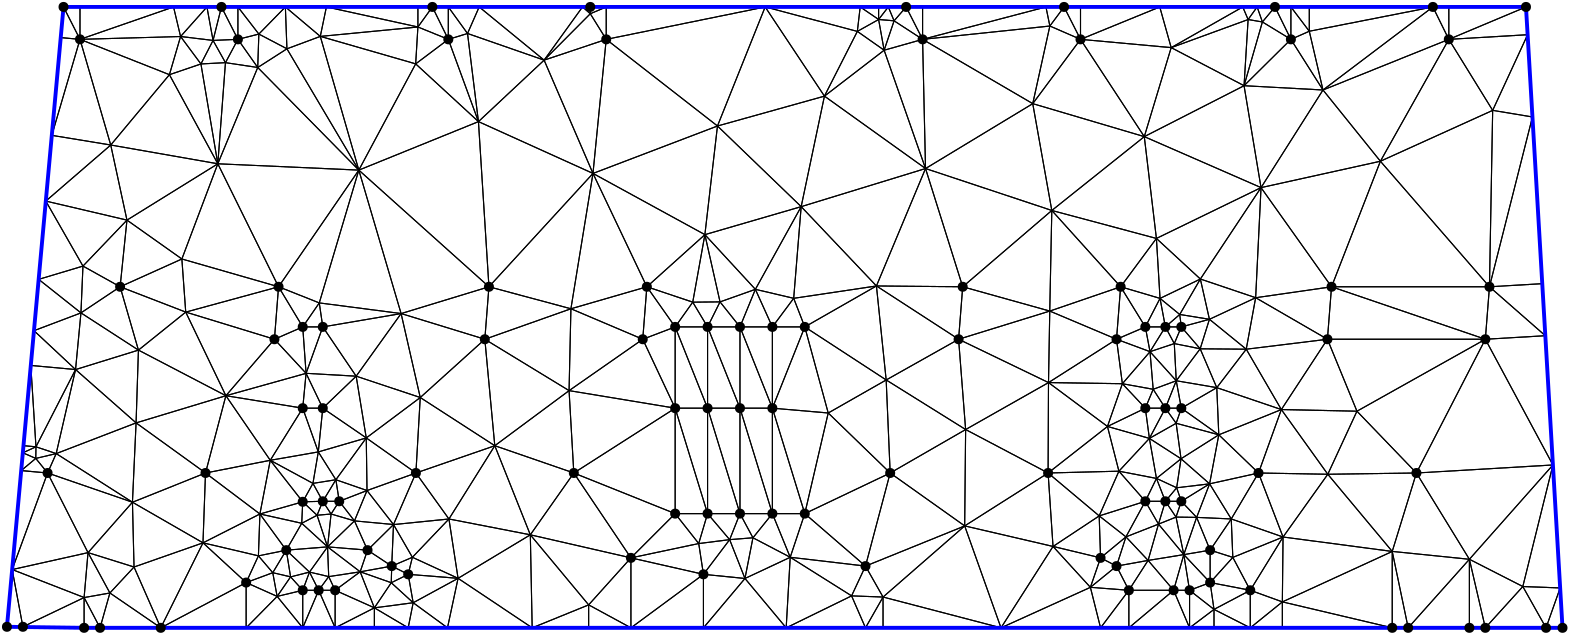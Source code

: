 <?xml version="1.0"?>
<!DOCTYPE ipe SYSTEM "ipe.dtd">
<ipe version="70218" creator="Ipe 7.2.24">
<info created="D:20221020151441" modified="D:20221020151441"/>
<ipestyle name="basic">
<symbol name="mark/disk(sx)" transformations="translations">
<path fill="sym-stroke">
0.6 0 0 0.6 0 0 e
</path>
</symbol>
<anglesize name="22.5 deg" value="22.5"/>
<anglesize name="30 deg" value="30"/>
<anglesize name="45 deg" value="45"/>
<anglesize name="60 deg" value="60"/>
<anglesize name="90 deg" value="90"/>
<arrowsize name="large" value="10"/>
<arrowsize name="small" value="5"/>
<arrowsize name="tiny" value="3"/>
<color name="blue" value="0 0 1"/>
<color name="gray" value="0.745"/>
<color name="green" value="0 1 0"/>
<color name="red" value="1 0 0"/>
<color name="pink" value="1 0.753 0.796"/>
<pen name="heavier" value="0.8"/>
<pen name="fat" value="1.4"/>
<pen name="ultrafat" value="2"/>
<gridsize name="16 pts (~6 mm)" value="16"/>
<gridsize name="32 pts (~12 mm)" value="32"/>
<gridsize name="4 pts" value="4"/>
<gridsize name="8 pts (~3 mm)" value="8"/>
<opacity name="10%" value="0.1"/>
<opacity name="25%" value="0.25"/>
<opacity name="50%" value="0.5"/>
<opacity name="75%" value="0.75"/>
<symbolsize name="large" value="5"/>
<symbolsize name="small" value="2"/>
<symbolsize name="tiny" value="1.1"/>
<textsize name="huge" value="\huge"/>
<textsize name="large" value="\large"/>
<textsize name="small" value="\small"/>
<textsize name="tiny" value="	iny"/>
<tiling name="falling" angle="-60" step="4" width="1"/>
<tiling name="rising" angle="30" step="4" width="1"/>
</ipestyle>
<page>
<layer name="hull"/>
<layer name="constraints"/>
<layer name="triangulation"/>
<layer name="obtuse"/>
<layer name="blub"/>
<layer name="problems"/>
<view layers="hull constraints triangulation obtuse blub" active="triangulation"/>
<path layer="triangulation" stroke="black">
268.222 393.111 m 
279.889 363.852 l 
</path>
<path layer="triangulation" stroke="black">
279.889 363.852 m 
279.889 393.111 l 
</path>
<path layer="triangulation" stroke="black">
279.889 393.111 m 
268.222 393.111 l 
</path>
<path layer="triangulation" stroke="black">
291.556 363.852 m 
279.889 363.852 l 
</path>
<path layer="triangulation" stroke="black">
279.889 363.852 m 
291.556 325.889 l 
</path>
<path layer="triangulation" stroke="black">
291.556 325.889 m 
291.556 363.852 l 
</path>
<path layer="triangulation" stroke="black">
126.157 336.778 m 
128.088 348.11 l 
</path>
<path layer="triangulation" stroke="black">
128.088 348.11 m 
110.792 345.092 l 
</path>
<path layer="triangulation" stroke="black">
110.792 345.092 m 
126.157 336.778 l 
</path>
<path layer="triangulation" stroke="black">
145.357 353.143 m 
164.79 367.686 l 
</path>
<path layer="triangulation" stroke="black">
164.79 367.686 m 
141.719 375.369 l 
</path>
<path layer="triangulation" stroke="black">
141.719 375.369 m 
145.357 353.143 l 
</path>
<path layer="triangulation" stroke="black">
291.556 363.852 m 
291.556 325.889 l 
</path>
<path layer="triangulation" stroke="black">
291.556 325.889 m 
303.222 325.889 l 
</path>
<path layer="triangulation" stroke="black">
303.222 325.889 m 
291.556 363.852 l 
</path>
<path layer="triangulation" stroke="black">
436.869 324.647 m 
439.67 311.136 l 
</path>
<path layer="triangulation" stroke="black">
439.67 311.136 m 
444.288 324.539 l 
</path>
<path layer="triangulation" stroke="black">
444.288 324.539 m 
436.869 324.647 l 
</path>
<path layer="triangulation" stroke="black">
155.159 321.958 m 
154.519 307 l 
</path>
<path layer="triangulation" stroke="black">
154.519 307 m 
161.956 310.174 l 
</path>
<path layer="triangulation" stroke="black">
161.956 310.174 m 
155.159 321.958 l 
</path>
<path layer="triangulation" stroke="black">
419.889 298.296 m 
419.889 284.778 l 
</path>
<path layer="triangulation" stroke="black">
419.889 284.778 m 
436 298.296 l 
</path>
<path layer="triangulation" stroke="black">
436 298.296 m 
419.889 298.296 l 
</path>
<path layer="triangulation" stroke="black">
329.015 407.851 m 
358.593 388.667 l 
</path>
<path layer="triangulation" stroke="black">
358.593 388.667 m 
360.074 407.556 l 
</path>
<path layer="triangulation" stroke="black">
360.074 407.556 m 
329.015 407.851 l 
</path>
<path layer="triangulation" stroke="black">
134.148 298.296 m 
131.833 303.216 l 
</path>
<path layer="triangulation" stroke="black">
131.833 303.216 m 
128.222 298.296 l 
</path>
<path layer="triangulation" stroke="black">
128.222 298.296 m 
134.148 298.296 l 
</path>
<path layer="triangulation" stroke="black">
155.159 321.958 m 
145.815 312.741 l 
</path>
<path layer="triangulation" stroke="black">
145.815 312.741 m 
154.519 307 l 
</path>
<path layer="triangulation" stroke="black">
154.519 307 m 
155.159 321.958 l 
</path>
<path layer="triangulation" stroke="black">
122.481 330.148 m 
126.157 336.778 l 
</path>
<path layer="triangulation" stroke="black">
126.157 336.778 m 
110.792 345.092 l 
</path>
<path layer="triangulation" stroke="black">
110.792 345.092 m 
122.481 330.148 l 
</path>
<path layer="triangulation" stroke="black">
17.8815 305.759 m 
21.7407 285.148 l 
</path>
<path layer="triangulation" stroke="black">
21.7407 285.148 m 
43.7778 295.682 l 
</path>
<path layer="triangulation" stroke="black">
43.7778 295.682 m 
17.8815 305.759 l 
</path>
<path layer="triangulation" stroke="black">
61.7493 306.673 m 
45.1866 311.851 l 
</path>
<path layer="triangulation" stroke="black">
45.1866 311.851 m 
53.0625 297.321 l 
</path>
<path layer="triangulation" stroke="black">
53.0625 297.321 m 
61.7493 306.673 l 
</path>
<path layer="triangulation" stroke="black">
122.481 298.296 m 
122.481 284.778 l 
</path>
<path layer="triangulation" stroke="black">
122.481 284.778 m 
128.222 298.296 l 
</path>
<path layer="triangulation" stroke="black">
128.222 298.296 m 
122.481 298.296 l 
</path>
<path layer="triangulation" stroke="black">
178.405 302.6 m 
160.444 304.037 l 
</path>
<path layer="triangulation" stroke="black">
160.444 304.037 m 
162.245 293.811 l 
</path>
<path layer="triangulation" stroke="black">
162.245 293.811 m 
178.405 302.6 l 
</path>
<path layer="triangulation" stroke="black">
21.7407 285.148 m 
43.7778 284.778 l 
</path>
<path layer="triangulation" stroke="black">
43.7778 284.778 m 
43.7778 295.682 l 
</path>
<path layer="triangulation" stroke="black">
43.7778 295.682 m 
21.7407 285.148 l 
</path>
<path layer="triangulation" stroke="black">
29.9904 438.407 m 
27.4185 410.232 l 
</path>
<path layer="triangulation" stroke="black">
27.4185 410.232 m 
43.3625 415.008 l 
</path>
<path layer="triangulation" stroke="black">
43.3625 415.008 m 
29.9904 438.407 l 
</path>
<path layer="triangulation" stroke="black">
112.296 388.667 m 
94.8181 368.337 l 
</path>
<path layer="triangulation" stroke="black">
94.8181 368.337 m 
123.689 376.397 l 
</path>
<path layer="triangulation" stroke="black">
123.689 376.397 m 
112.296 388.667 l 
</path>
<path layer="triangulation" stroke="black">
110.792 345.092 m 
107.063 325.759 l 
</path>
<path layer="triangulation" stroke="black">
107.063 325.759 m 
122.481 330.148 l 
</path>
<path layer="triangulation" stroke="black">
122.481 330.148 m 
110.792 345.092 l 
</path>
<path layer="triangulation" stroke="black">
141.105 323.276 m 
132.684 325.752 l 
</path>
<path layer="triangulation" stroke="black">
132.684 325.752 m 
131.418 313.923 l 
</path>
<path layer="triangulation" stroke="black">
131.418 313.923 m 
141.105 323.276 l 
</path>
<path layer="triangulation" stroke="black">
143.163 304.952 m 
154.351 301.014 l 
</path>
<path layer="triangulation" stroke="black">
154.351 301.014 m 
154.519 307 l 
</path>
<path layer="triangulation" stroke="black">
154.519 307 m 
143.163 304.952 l 
</path>
<path layer="triangulation" stroke="black">
256.556 393.111 m 
268.222 363.852 l 
</path>
<path layer="triangulation" stroke="black">
268.222 363.852 m 
268.222 393.111 l 
</path>
<path layer="triangulation" stroke="black">
268.222 393.111 m 
256.556 393.111 l 
</path>
<path layer="triangulation" stroke="black">
154.351 301.014 m 
160.444 304.037 l 
</path>
<path layer="triangulation" stroke="black">
160.444 304.037 m 
154.519 307 l 
</path>
<path layer="triangulation" stroke="black">
154.519 307 m 
154.351 301.014 l 
</path>
<path layer="triangulation" stroke="black">
268.222 363.852 m 
279.889 363.852 l 
</path>
<path layer="triangulation" stroke="black">
279.889 363.852 m 
268.222 393.111 l 
</path>
<path layer="triangulation" stroke="black">
268.222 393.111 m 
268.222 363.852 l 
</path>
<path layer="triangulation" stroke="black">
285.433 406.634 m 
267.258 426.325 l 
</path>
<path layer="triangulation" stroke="black">
267.258 426.325 m 
272.709 402.12 l 
</path>
<path layer="triangulation" stroke="black">
272.709 402.12 m 
285.433 406.634 l 
</path>
<path layer="triangulation" stroke="black">
142.674 449.555 m 
116.795 493.227 l 
</path>
<path layer="triangulation" stroke="black">
116.795 493.227 m 
106.283 486.497 l 
</path>
<path layer="triangulation" stroke="black">
106.283 486.497 m 
142.674 449.555 l 
</path>
<path layer="triangulation" stroke="black">
425.446 461.606 m 
435.126 493.651 l 
</path>
<path layer="triangulation" stroke="black">
435.126 493.651 m 
402.481 496.63 l 
</path>
<path layer="triangulation" stroke="black">
402.481 496.63 m 
425.446 461.606 l 
</path>
<path layer="triangulation" stroke="black">
291.556 363.852 m 
279.889 393.111 l 
</path>
<path layer="triangulation" stroke="black">
279.889 393.111 m 
279.889 363.852 l 
</path>
<path layer="triangulation" stroke="black">
279.889 363.852 m 
291.556 363.852 l 
</path>
<path layer="triangulation" stroke="black">
549.704 407.556 m 
550.86 471.064 l 
</path>
<path layer="triangulation" stroke="black">
550.86 471.064 m 
510.44 452.751 l 
</path>
<path layer="triangulation" stroke="black">
510.44 452.751 m 
549.704 407.556 l 
</path>
<path layer="triangulation" stroke="black">
433.037 393.111 m 
438.2 397.581 l 
</path>
<path layer="triangulation" stroke="black">
438.2 397.581 m 
431.108 403.375 l 
</path>
<path layer="triangulation" stroke="black">
431.108 403.375 m 
433.037 393.111 l 
</path>
<path layer="triangulation" stroke="black">
433.037 393.111 m 
431.108 403.375 l 
</path>
<path layer="triangulation" stroke="black">
431.108 403.375 m 
425.815 393.111 l 
</path>
<path layer="triangulation" stroke="black">
425.815 393.111 m 
433.037 393.111 l 
</path>
<path layer="triangulation" stroke="black">
418.837 317.522 m 
430.554 322.113 l 
</path>
<path layer="triangulation" stroke="black">
430.554 322.113 m 
425.815 330.333 l 
</path>
<path layer="triangulation" stroke="black">
425.815 330.333 m 
418.837 317.522 l 
</path>
<path layer="triangulation" stroke="black">
561.712 299.64 m 
572.551 343.409 l 
</path>
<path layer="triangulation" stroke="black">
572.551 343.409 m 
542.481 309.456 l 
</path>
<path layer="triangulation" stroke="black">
542.481 309.456 m 
561.712 299.64 l 
</path>
<path layer="triangulation" stroke="black">
218.365 370.169 m 
188.037 388.667 l 
</path>
<path layer="triangulation" stroke="black">
188.037 388.667 m 
191.626 350.339 l 
</path>
<path layer="triangulation" stroke="black">
191.626 350.339 m 
218.365 370.169 l 
</path>
<path layer="triangulation" stroke="black">
265.042 315.128 m 
266.741 304.037 l 
</path>
<path layer="triangulation" stroke="black">
266.741 304.037 m 
276.175 316.524 l 
</path>
<path layer="triangulation" stroke="black">
276.175 316.524 m 
265.042 315.128 l 
</path>
<path layer="triangulation" stroke="black">
279.889 325.889 m 
291.556 325.889 l 
</path>
<path layer="triangulation" stroke="black">
291.556 325.889 m 
279.889 363.852 l 
</path>
<path layer="triangulation" stroke="black">
279.889 363.852 m 
279.889 325.889 l 
</path>
<path layer="triangulation" stroke="black">
416.926 407.556 m 
415.444 388.667 l 
</path>
<path layer="triangulation" stroke="black">
415.444 388.667 m 
425.815 393.111 l 
</path>
<path layer="triangulation" stroke="black">
425.815 393.111 m 
416.926 407.556 l 
</path>
<path layer="triangulation" stroke="black">
297.976 310.177 m 
320.068 296.282 l 
</path>
<path layer="triangulation" stroke="black">
320.068 296.282 m 
325.074 307 l 
</path>
<path layer="triangulation" stroke="black">
325.074 307 m 
297.976 310.177 l 
</path>
<path layer="triangulation" stroke="black">
416.309 341.167 m 
409.208 325.071 l 
</path>
<path layer="triangulation" stroke="black">
409.208 325.071 m 
425.815 330.333 l 
</path>
<path layer="triangulation" stroke="black">
425.815 330.333 m 
416.309 341.167 l 
</path>
<path layer="triangulation" stroke="black">
427.501 384.194 m 
425.815 393.111 l 
</path>
<path layer="triangulation" stroke="black">
425.815 393.111 m 
415.444 388.667 l 
</path>
<path layer="triangulation" stroke="black">
415.444 388.667 m 
427.501 384.194 l 
</path>
<path layer="triangulation" stroke="black">
406.04 299.356 m 
415.444 307 l 
</path>
<path layer="triangulation" stroke="black">
415.444 307 m 
409.704 309.963 l 
</path>
<path layer="triangulation" stroke="black">
409.704 309.963 m 
406.04 299.356 l 
</path>
<path layer="triangulation" stroke="black">
21.7397 285.072 m 
21.7407 285.148 l 
</path>
<path layer="triangulation" stroke="black">
21.7407 285.148 m 
16 285.148 l 
</path>
<path layer="triangulation" stroke="black">
16 285.148 m 
21.7397 285.072 l 
</path>
<path layer="triangulation" stroke="black">
53.0625 297.321 m 
43.7778 295.682 l 
</path>
<path layer="triangulation" stroke="black">
43.7778 295.682 m 
49.5185 284.778 l 
</path>
<path layer="triangulation" stroke="black">
49.5185 284.778 m 
53.0625 297.321 l 
</path>
<path layer="triangulation" stroke="black">
43.7778 295.682 m 
43.7778 284.778 l 
</path>
<path layer="triangulation" stroke="black">
43.7778 284.778 m 
49.5185 284.778 l 
</path>
<path layer="triangulation" stroke="black">
49.5185 284.778 m 
43.7778 295.682 l 
</path>
<path layer="triangulation" stroke="black">
111.691 304.628 m 
102.111 301.074 l 
</path>
<path layer="triangulation" stroke="black">
102.111 301.074 m 
113.269 296.09 l 
</path>
<path layer="triangulation" stroke="black">
113.269 296.09 m 
111.691 304.628 l 
</path>
<path layer="triangulation" stroke="black">
113.269 296.09 m 
122.481 284.778 l 
</path>
<path layer="triangulation" stroke="black">
122.481 284.778 m 
122.481 298.296 l 
</path>
<path layer="triangulation" stroke="black">
122.481 298.296 m 
113.269 296.09 l 
</path>
<path layer="triangulation" stroke="black">
145.815 312.741 m 
141.105 323.276 l 
</path>
<path layer="triangulation" stroke="black">
141.105 323.276 m 
131.418 313.923 l 
</path>
<path layer="triangulation" stroke="black">
131.418 313.923 m 
145.815 312.741 l 
</path>
<path layer="triangulation" stroke="black">
113.269 296.09 m 
102.111 301.074 l 
</path>
<path layer="triangulation" stroke="black">
102.111 301.074 m 
102.111 284.778 l 
</path>
<path layer="triangulation" stroke="black">
102.111 284.778 m 
113.269 296.09 l 
</path>
<path layer="triangulation" stroke="black">
128.222 298.296 m 
122.481 284.778 l 
</path>
<path layer="triangulation" stroke="black">
122.481 284.778 m 
134.148 284.778 l 
</path>
<path layer="triangulation" stroke="black">
134.148 284.778 m 
128.222 298.296 l 
</path>
<path layer="triangulation" stroke="black">
279.889 325.889 m 
284.561 317.195 l 
</path>
<path layer="triangulation" stroke="black">
284.561 317.195 m 
291.556 325.889 l 
</path>
<path layer="triangulation" stroke="black">
291.556 325.889 m 
279.889 325.889 l 
</path>
<path layer="triangulation" stroke="black">
220.074 340.519 m 
240.63 309.963 l 
</path>
<path layer="triangulation" stroke="black">
240.63 309.963 m 
256.556 325.889 l 
</path>
<path layer="triangulation" stroke="black">
256.556 325.889 m 
220.074 340.519 l 
</path>
<path layer="triangulation" stroke="black">
162.245 293.811 m 
148.274 291.975 l 
</path>
<path layer="triangulation" stroke="black">
148.274 291.975 m 
160.444 284.778 l 
</path>
<path layer="triangulation" stroke="black">
160.444 284.778 m 
162.245 293.811 l 
</path>
<path layer="triangulation" stroke="black">
118.112 303.123 m 
116.556 312.741 l 
</path>
<path layer="triangulation" stroke="black">
116.556 312.741 m 
111.691 304.628 l 
</path>
<path layer="triangulation" stroke="black">
111.691 304.628 m 
118.112 303.123 l 
</path>
<path layer="triangulation" stroke="black">
143.163 304.952 m 
148.274 291.975 l 
</path>
<path layer="triangulation" stroke="black">
148.274 291.975 m 
154.351 301.014 l 
</path>
<path layer="triangulation" stroke="black">
154.351 301.014 m 
143.163 304.952 l 
</path>
<path layer="triangulation" stroke="black">
107.063 325.759 m 
86.5737 315.376 l 
</path>
<path layer="triangulation" stroke="black">
86.5737 315.376 m 
106.527 310.691 l 
</path>
<path layer="triangulation" stroke="black">
106.527 310.691 m 
107.063 325.759 l 
</path>
<path layer="triangulation" stroke="black">
118.112 303.123 m 
113.269 296.09 l 
</path>
<path layer="triangulation" stroke="black">
113.269 296.09 m 
122.481 298.296 l 
</path>
<path layer="triangulation" stroke="black">
122.481 298.296 m 
118.112 303.123 l 
</path>
<path layer="triangulation" stroke="black">
256.556 325.889 m 
268.222 325.889 l 
</path>
<path layer="triangulation" stroke="black">
268.222 325.889 m 
256.556 363.852 l 
</path>
<path layer="triangulation" stroke="black">
256.556 363.852 m 
256.556 325.889 l 
</path>
<path layer="triangulation" stroke="black">
276.175 316.524 m 
284.561 317.195 l 
</path>
<path layer="triangulation" stroke="black">
284.561 317.195 m 
279.889 325.889 l 
</path>
<path layer="triangulation" stroke="black">
279.889 325.889 m 
276.175 316.524 l 
</path>
<path layer="triangulation" stroke="black">
268.222 363.852 m 
279.889 325.889 l 
</path>
<path layer="triangulation" stroke="black">
279.889 325.889 m 
279.889 363.852 l 
</path>
<path layer="triangulation" stroke="black">
279.889 363.852 m 
268.222 363.852 l 
</path>
<path layer="triangulation" stroke="black">
268.222 325.889 m 
265.042 315.128 l 
</path>
<path layer="triangulation" stroke="black">
265.042 315.128 m 
276.175 316.524 l 
</path>
<path layer="triangulation" stroke="black">
276.175 316.524 m 
268.222 325.889 l 
</path>
<path layer="triangulation" stroke="black">
268.222 325.889 m 
268.222 363.852 l 
</path>
<path layer="triangulation" stroke="black">
268.222 363.852 m 
256.556 363.852 l 
</path>
<path layer="triangulation" stroke="black">
256.556 363.852 m 
268.222 325.889 l 
</path>
<path layer="triangulation" stroke="black">
268.222 325.889 m 
279.889 325.889 l 
</path>
<path layer="triangulation" stroke="black">
279.889 325.889 m 
268.222 363.852 l 
</path>
<path layer="triangulation" stroke="black">
268.222 363.852 m 
268.222 325.889 l 
</path>
<path layer="triangulation" stroke="black">
220.074 340.519 m 
256.556 325.889 l 
</path>
<path layer="triangulation" stroke="black">
256.556 325.889 m 
256.556 363.852 l 
</path>
<path layer="triangulation" stroke="black">
256.556 363.852 m 
220.074 340.519 l 
</path>
<path layer="triangulation" stroke="black">
240.63 309.963 m 
266.741 304.037 l 
</path>
<path layer="triangulation" stroke="black">
266.741 304.037 m 
265.042 315.128 l 
</path>
<path layer="triangulation" stroke="black">
265.042 315.128 m 
240.63 309.963 l 
</path>
<path layer="triangulation" stroke="black">
205.083 284.778 m 
225.412 284.778 l 
</path>
<path layer="triangulation" stroke="black">
225.412 284.778 m 
225.412 293.044 l 
</path>
<path layer="triangulation" stroke="black">
225.412 293.044 m 
205.083 284.778 l 
</path>
<path layer="triangulation" stroke="black">
244.889 388.667 m 
256.556 363.852 l 
</path>
<path layer="triangulation" stroke="black">
256.556 363.852 m 
256.556 393.111 l 
</path>
<path layer="triangulation" stroke="black">
256.556 393.111 m 
244.889 388.667 l 
</path>
<path layer="triangulation" stroke="black">
219.028 399.641 m 
246.37 407.556 l 
</path>
<path layer="triangulation" stroke="black">
246.37 407.556 m 
226.972 448.361 l 
</path>
<path layer="triangulation" stroke="black">
226.972 448.361 m 
219.028 399.641 l 
</path>
<path layer="triangulation" stroke="black">
178.405 302.6 m 
161.956 310.174 l 
</path>
<path layer="triangulation" stroke="black">
161.956 310.174 m 
160.444 304.037 l 
</path>
<path layer="triangulation" stroke="black">
160.444 304.037 m 
178.405 302.6 l 
</path>
<path layer="triangulation" stroke="black">
145.622 334.205 m 
135.63 330.333 l 
</path>
<path layer="triangulation" stroke="black">
135.63 330.333 m 
141.105 323.276 l 
</path>
<path layer="triangulation" stroke="black">
141.105 323.276 m 
145.622 334.205 l 
</path>
<path layer="triangulation" stroke="black">
127.642 325.307 m 
132.684 325.752 l 
</path>
<path layer="triangulation" stroke="black">
132.684 325.752 m 
129.704 330.333 l 
</path>
<path layer="triangulation" stroke="black">
129.704 330.333 m 
127.642 325.307 l 
</path>
<path layer="triangulation" stroke="black">
122.123 322.413 m 
131.418 313.923 l 
</path>
<path layer="triangulation" stroke="black">
131.418 313.923 m 
127.642 325.307 l 
</path>
<path layer="triangulation" stroke="black">
127.642 325.307 m 
122.123 322.413 l 
</path>
<path layer="triangulation" stroke="black">
135.63 330.333 m 
145.622 334.205 l 
</path>
<path layer="triangulation" stroke="black">
145.622 334.205 m 
134.414 338.093 l 
</path>
<path layer="triangulation" stroke="black">
134.414 338.093 m 
135.63 330.333 l 
</path>
<path layer="triangulation" stroke="black">
129.704 393.111 m 
122.481 393.111 l 
</path>
<path layer="triangulation" stroke="black">
122.481 393.111 m 
123.689 376.397 l 
</path>
<path layer="triangulation" stroke="black">
123.689 376.397 m 
129.704 393.111 l 
</path>
<path layer="triangulation" stroke="black">
107.063 325.759 m 
87.4815 340.519 l 
</path>
<path layer="triangulation" stroke="black">
87.4815 340.519 m 
86.5737 315.376 l 
</path>
<path layer="triangulation" stroke="black">
86.5737 315.376 m 
107.063 325.759 l 
</path>
<path layer="triangulation" stroke="black">
94.8181 368.337 m 
122.481 363.852 l 
</path>
<path layer="triangulation" stroke="black">
122.481 363.852 m 
123.689 376.397 l 
</path>
<path layer="triangulation" stroke="black">
123.689 376.397 m 
94.8181 368.337 l 
</path>
<path layer="triangulation" stroke="black">
123.689 376.397 m 
129.704 363.852 l 
</path>
<path layer="triangulation" stroke="black">
129.704 363.852 m 
141.719 375.369 l 
</path>
<path layer="triangulation" stroke="black">
141.719 375.369 m 
123.689 376.397 l 
</path>
<path layer="triangulation" stroke="black">
185.741 467.013 m 
209.381 489.144 l 
</path>
<path layer="triangulation" stroke="black">
209.381 489.144 m 
181.809 498.735 l 
</path>
<path layer="triangulation" stroke="black">
181.809 498.735 m 
185.741 467.013 l 
</path>
<path layer="triangulation" stroke="black">
189.519 407.556 m 
185.741 467.013 l 
</path>
<path layer="triangulation" stroke="black">
185.741 467.013 m 
142.674 449.555 l 
</path>
<path layer="triangulation" stroke="black">
142.674 449.555 m 
189.519 407.556 l 
</path>
<path layer="triangulation" stroke="black">
56.7407 407.556 m 
63.3341 384.757 l 
</path>
<path layer="triangulation" stroke="black">
63.3341 384.757 m 
80.3618 398.441 l 
</path>
<path layer="triangulation" stroke="black">
80.3618 398.441 m 
56.7407 407.556 l 
</path>
<path layer="triangulation" stroke="black">
122.481 393.111 m 
129.704 393.111 l 
</path>
<path layer="triangulation" stroke="black">
129.704 393.111 m 
128.44 401.748 l 
</path>
<path layer="triangulation" stroke="black">
128.44 401.748 m 
122.481 393.111 l 
</path>
<path layer="triangulation" stroke="black">
80.3618 398.441 m 
113.778 407.556 l 
</path>
<path layer="triangulation" stroke="black">
113.778 407.556 m 
78.972 417.56 l 
</path>
<path layer="triangulation" stroke="black">
78.972 417.56 m 
80.3618 398.441 l 
</path>
<path layer="triangulation" stroke="black">
112.296 388.667 m 
122.481 393.111 l 
</path>
<path layer="triangulation" stroke="black">
122.481 393.111 m 
113.778 407.556 l 
</path>
<path layer="triangulation" stroke="black">
113.778 407.556 m 
112.296 388.667 l 
</path>
<path layer="triangulation" stroke="black">
32.1504 462.068 m 
29.9904 438.407 l 
</path>
<path layer="triangulation" stroke="black">
29.9904 438.407 m 
53.3623 458.59 l 
</path>
<path layer="triangulation" stroke="black">
53.3623 458.59 m 
32.1504 462.068 l 
</path>
<path layer="triangulation" stroke="black">
63.3341 384.757 m 
56.7407 407.556 l 
</path>
<path layer="triangulation" stroke="black">
56.7407 407.556 m 
42.6424 398.153 l 
</path>
<path layer="triangulation" stroke="black">
42.6424 398.153 m 
63.3341 384.757 l 
</path>
<path layer="triangulation" stroke="black">
78.5058 497.651 m 
74.4879 483.91 l 
</path>
<path layer="triangulation" stroke="black">
74.4879 483.91 m 
85.833 487.773 l 
</path>
<path layer="triangulation" stroke="black">
85.833 487.773 m 
78.5058 497.651 l 
</path>
<path layer="triangulation" stroke="black">
25.7317 391.754 m 
42.6424 398.153 l 
</path>
<path layer="triangulation" stroke="black">
42.6424 398.153 m 
27.4185 410.232 l 
</path>
<path layer="triangulation" stroke="black">
27.4185 410.232 m 
25.7317 391.754 l 
</path>
<path layer="triangulation" stroke="black">
53.3623 458.59 m 
59.2075 431.555 l 
</path>
<path layer="triangulation" stroke="black">
59.2075 431.555 m 
91.9146 451.834 l 
</path>
<path layer="triangulation" stroke="black">
91.9146 451.834 m 
53.3623 458.59 l 
</path>
<path layer="triangulation" stroke="black">
163.945 501.077 m 
174.889 496.63 l 
</path>
<path layer="triangulation" stroke="black">
174.889 496.63 m 
169.148 508.296 l 
</path>
<path layer="triangulation" stroke="black">
169.148 508.296 m 
163.945 501.077 l 
</path>
<path layer="triangulation" stroke="black">
142.674 449.555 m 
113.778 407.556 l 
</path>
<path layer="triangulation" stroke="black">
113.778 407.556 m 
128.44 401.748 l 
</path>
<path layer="triangulation" stroke="black">
128.44 401.748 m 
142.674 449.555 l 
</path>
<path layer="triangulation" stroke="black">
142.674 449.555 m 
106.283 486.497 l 
</path>
<path layer="triangulation" stroke="black">
106.283 486.497 m 
91.9146 451.834 l 
</path>
<path layer="triangulation" stroke="black">
91.9146 451.834 m 
142.674 449.555 l 
</path>
<path layer="triangulation" stroke="black">
329.015 407.851 m 
303.222 393.111 l 
</path>
<path layer="triangulation" stroke="black">
303.222 393.111 m 
332.522 374.008 l 
</path>
<path layer="triangulation" stroke="black">
332.522 374.008 m 
329.015 407.851 l 
</path>
<path layer="triangulation" stroke="black">
157.895 397.914 m 
188.037 388.667 l 
</path>
<path layer="triangulation" stroke="black">
188.037 388.667 m 
189.519 407.556 l 
</path>
<path layer="triangulation" stroke="black">
189.519 407.556 m 
157.895 397.914 l 
</path>
<path layer="triangulation" stroke="black">
209.381 489.144 m 
231.741 496.63 l 
</path>
<path layer="triangulation" stroke="black">
231.741 496.63 m 
226 505.85 l 
</path>
<path layer="triangulation" stroke="black">
226 505.85 m 
209.381 489.144 l 
</path>
<path layer="triangulation" stroke="black">
188.037 388.667 m 
218.365 370.169 l 
</path>
<path layer="triangulation" stroke="black">
218.365 370.169 m 
219.028 399.641 l 
</path>
<path layer="triangulation" stroke="black">
219.028 399.641 m 
188.037 388.667 l 
</path>
<path layer="triangulation" stroke="black">
268.222 393.111 m 
279.889 393.111 l 
</path>
<path layer="triangulation" stroke="black">
279.889 393.111 m 
272.709 402.12 l 
</path>
<path layer="triangulation" stroke="black">
272.709 402.12 m 
268.222 393.111 l 
</path>
<path layer="triangulation" stroke="black">
301.923 436.406 m 
299.228 403.405 l 
</path>
<path layer="triangulation" stroke="black">
299.228 403.405 m 
329.015 407.851 l 
</path>
<path layer="triangulation" stroke="black">
329.015 407.851 m 
301.923 436.406 l 
</path>
<path layer="triangulation" stroke="black">
268.222 363.852 m 
256.556 393.111 l 
</path>
<path layer="triangulation" stroke="black">
256.556 393.111 m 
256.556 363.852 l 
</path>
<path layer="triangulation" stroke="black">
256.556 363.852 m 
268.222 363.852 l 
</path>
<path layer="triangulation" stroke="black">
268.222 393.111 m 
262.887 402.016 l 
</path>
<path layer="triangulation" stroke="black">
262.887 402.016 m 
256.556 393.111 l 
</path>
<path layer="triangulation" stroke="black">
256.556 393.111 m 
268.222 393.111 l 
</path>
<path layer="triangulation" stroke="black">
256.556 363.852 m 
244.889 388.667 l 
</path>
<path layer="triangulation" stroke="black">
244.889 388.667 m 
218.365 370.169 l 
</path>
<path layer="triangulation" stroke="black">
218.365 370.169 m 
256.556 363.852 l 
</path>
<path layer="triangulation" stroke="black">
157.895 397.914 m 
129.704 393.111 l 
</path>
<path layer="triangulation" stroke="black">
129.704 393.111 m 
141.719 375.369 l 
</path>
<path layer="triangulation" stroke="black">
141.719 375.369 m 
157.895 397.914 l 
</path>
<path layer="triangulation" stroke="black">
246.37 407.556 m 
244.889 388.667 l 
</path>
<path layer="triangulation" stroke="black">
244.889 388.667 m 
256.556 393.111 l 
</path>
<path layer="triangulation" stroke="black">
256.556 393.111 m 
246.37 407.556 l 
</path>
<path layer="triangulation" stroke="black">
218.365 370.169 m 
220.074 340.519 l 
</path>
<path layer="triangulation" stroke="black">
220.074 340.519 m 
256.556 363.852 l 
</path>
<path layer="triangulation" stroke="black">
256.556 363.852 m 
218.365 370.169 l 
</path>
<path layer="triangulation" stroke="black">
332.522 374.008 m 
358.593 388.667 l 
</path>
<path layer="triangulation" stroke="black">
358.593 388.667 m 
329.015 407.851 l 
</path>
<path layer="triangulation" stroke="black">
329.015 407.851 m 
332.522 374.008 l 
</path>
<path layer="triangulation" stroke="black">
291.556 393.111 m 
279.889 393.111 l 
</path>
<path layer="triangulation" stroke="black">
279.889 393.111 m 
291.556 363.852 l 
</path>
<path layer="triangulation" stroke="black">
291.556 363.852 m 
291.556 393.111 l 
</path>
<path layer="triangulation" stroke="black">
311.659 362.12 m 
333.963 340.519 l 
</path>
<path layer="triangulation" stroke="black">
333.963 340.519 m 
332.522 374.008 l 
</path>
<path layer="triangulation" stroke="black">
332.522 374.008 m 
311.659 362.12 l 
</path>
<path layer="triangulation" stroke="black">
311.659 362.12 m 
303.222 325.889 l 
</path>
<path layer="triangulation" stroke="black">
303.222 325.889 m 
333.963 340.519 l 
</path>
<path layer="triangulation" stroke="black">
333.963 340.519 m 
311.659 362.12 l 
</path>
<path layer="triangulation" stroke="black">
428.644 370.651 m 
425.815 363.852 l 
</path>
<path layer="triangulation" stroke="black">
425.815 363.852 m 
433.037 363.852 l 
</path>
<path layer="triangulation" stroke="black">
433.037 363.852 m 
428.644 370.651 l 
</path>
<path layer="triangulation" stroke="black">
456.749 323.975 m 
444.288 324.539 l 
</path>
<path layer="triangulation" stroke="black">
444.288 324.539 m 
449.148 312.741 l 
</path>
<path layer="triangulation" stroke="black">
449.148 312.741 m 
456.749 323.975 l 
</path>
<path layer="triangulation" stroke="black">
451.539 371.24 m 
436.948 373.722 l 
</path>
<path layer="triangulation" stroke="black">
436.948 373.722 m 
438.778 363.852 l 
</path>
<path layer="triangulation" stroke="black">
438.778 363.852 m 
451.539 371.24 l 
</path>
<path layer="triangulation" stroke="black">
438.669 345.642 m 
427.281 352.971 l 
</path>
<path layer="triangulation" stroke="black">
427.281 352.971 m 
429.825 338.566 l 
</path>
<path layer="triangulation" stroke="black">
429.825 338.566 m 
438.669 345.642 l 
</path>
<path layer="triangulation" stroke="black">
390.959 373.065 m 
417.553 372.655 l 
</path>
<path layer="triangulation" stroke="black">
417.553 372.655 m 
415.444 388.667 l 
</path>
<path layer="triangulation" stroke="black">
415.444 388.667 m 
390.959 373.065 l 
</path>
<path layer="triangulation" stroke="black">
417.553 372.655 m 
427.501 384.194 l 
</path>
<path layer="triangulation" stroke="black">
427.501 384.194 m 
415.444 388.667 l 
</path>
<path layer="triangulation" stroke="black">
415.444 388.667 m 
417.553 372.655 l 
</path>
<path layer="triangulation" stroke="black">
329.8 503.779 m 
322.144 499.494 l 
</path>
<path layer="triangulation" stroke="black">
322.144 499.494 m 
331.789 492.717 l 
</path>
<path layer="triangulation" stroke="black">
331.789 492.717 m 
329.8 503.779 l 
</path>
<path layer="triangulation" stroke="black">
291.556 393.111 m 
291.556 363.852 l 
</path>
<path layer="triangulation" stroke="black">
291.556 363.852 m 
303.222 393.111 l 
</path>
<path layer="triangulation" stroke="black">
303.222 393.111 m 
291.556 393.111 l 
</path>
<path layer="triangulation" stroke="black">
310.298 476.188 m 
301.923 436.406 l 
</path>
<path layer="triangulation" stroke="black">
301.923 436.406 m 
346.69 450.123 l 
</path>
<path layer="triangulation" stroke="black">
346.69 450.123 m 
310.298 476.188 l 
</path>
<path layer="triangulation" stroke="black">
391.447 501.428 m 
396.556 508.296 l 
</path>
<path layer="triangulation" stroke="black">
396.556 508.296 m 
390.039 508.296 l 
</path>
<path layer="triangulation" stroke="black">
390.039 508.296 m 
391.447 501.428 l 
</path>
<path layer="triangulation" stroke="black">
385.287 473.483 m 
345.63 496.63 l 
</path>
<path layer="triangulation" stroke="black">
345.63 496.63 m 
346.69 450.123 l 
</path>
<path layer="triangulation" stroke="black">
346.69 450.123 m 
385.287 473.483 l 
</path>
<path layer="triangulation" stroke="black">
390.959 373.065 m 
391.413 398.809 l 
</path>
<path layer="triangulation" stroke="black">
391.413 398.809 m 
358.593 388.667 l 
</path>
<path layer="triangulation" stroke="black">
358.593 388.667 m 
390.959 373.065 l 
</path>
<path layer="triangulation" stroke="black">
385.287 473.483 m 
402.481 496.63 l 
</path>
<path layer="triangulation" stroke="black">
402.481 496.63 m 
391.447 501.428 l 
</path>
<path layer="triangulation" stroke="black">
391.447 501.428 m 
385.287 473.483 l 
</path>
<path layer="triangulation" stroke="black">
392.149 435.029 m 
391.413 398.809 l 
</path>
<path layer="triangulation" stroke="black">
391.413 398.809 m 
416.926 407.556 l 
</path>
<path layer="triangulation" stroke="black">
416.926 407.556 m 
392.149 435.029 l 
</path>
<path layer="triangulation" stroke="black">
391.413 398.809 m 
390.959 373.065 l 
</path>
<path layer="triangulation" stroke="black">
390.959 373.065 m 
415.444 388.667 l 
</path>
<path layer="triangulation" stroke="black">
415.444 388.667 m 
391.413 398.809 l 
</path>
<path layer="triangulation" stroke="black">
529.333 508.296 m 
484.844 508.296 l 
</path>
<path layer="triangulation" stroke="black">
484.844 508.296 m 
484.844 499.55 l 
</path>
<path layer="triangulation" stroke="black">
484.844 499.55 m 
529.333 508.296 l 
</path>
<path layer="triangulation" stroke="black">
431.108 403.375 m 
416.926 407.556 l 
</path>
<path layer="triangulation" stroke="black">
416.926 407.556 m 
425.815 393.111 l 
</path>
<path layer="triangulation" stroke="black">
425.815 393.111 m 
431.108 403.375 l 
</path>
<path layer="triangulation" stroke="black">
425.446 461.606 m 
402.481 496.63 l 
</path>
<path layer="triangulation" stroke="black">
402.481 496.63 m 
385.287 473.483 l 
</path>
<path layer="triangulation" stroke="black">
385.287 473.483 m 
425.446 461.606 l 
</path>
<path layer="triangulation" stroke="black">
484.844 499.55 m 
478.222 496.63 l 
</path>
<path layer="triangulation" stroke="black">
478.222 496.63 m 
489.776 478.399 l 
</path>
<path layer="triangulation" stroke="black">
489.776 478.399 m 
484.844 499.55 l 
</path>
<path layer="triangulation" stroke="black">
535.074 508.296 m 
535.074 496.63 l 
</path>
<path layer="triangulation" stroke="black">
535.074 496.63 m 
562.852 508.296 l 
</path>
<path layer="triangulation" stroke="black">
562.852 508.296 m 
535.074 508.296 l 
</path>
<path layer="triangulation" stroke="black">
489.776 478.399 m 
461.358 479.94 l 
</path>
<path layer="triangulation" stroke="black">
461.358 479.94 m 
467.47 443.255 l 
</path>
<path layer="triangulation" stroke="black">
467.47 443.255 m 
489.776 478.399 l 
</path>
<path layer="triangulation" stroke="black">
448.958 336.618 m 
437.097 335.199 l 
</path>
<path layer="triangulation" stroke="black">
437.097 335.199 m 
438.778 330.333 l 
</path>
<path layer="triangulation" stroke="black">
438.778 330.333 m 
448.958 336.618 l 
</path>
<path layer="triangulation" stroke="black">
550.86 471.064 m 
549.704 407.556 l 
</path>
<path layer="triangulation" stroke="black">
549.704 407.556 m 
565.182 468.687 l 
</path>
<path layer="triangulation" stroke="black">
565.182 468.687 m 
550.86 471.064 l 
</path>
<path layer="triangulation" stroke="black">
492.852 407.556 m 
491.37 388.667 l 
</path>
<path layer="triangulation" stroke="black">
491.37 388.667 m 
548.222 388.667 l 
</path>
<path layer="triangulation" stroke="black">
548.222 388.667 m 
492.852 407.556 l 
</path>
<path layer="triangulation" stroke="black">
445.563 385.227 m 
451.539 371.24 l 
</path>
<path layer="triangulation" stroke="black">
451.539 371.24 m 
462.149 385.086 l 
</path>
<path layer="triangulation" stroke="black">
462.149 385.086 m 
445.563 385.227 l 
</path>
<path layer="triangulation" stroke="black">
438.778 393.111 m 
438.2 397.581 l 
</path>
<path layer="triangulation" stroke="black">
438.2 397.581 m 
433.037 393.111 l 
</path>
<path layer="triangulation" stroke="black">
433.037 393.111 m 
438.778 393.111 l 
</path>
<path layer="triangulation" stroke="black">
427.501 384.194 m 
436.242 387.103 l 
</path>
<path layer="triangulation" stroke="black">
436.242 387.103 m 
433.037 393.111 l 
</path>
<path layer="triangulation" stroke="black">
433.037 393.111 m 
427.501 384.194 l 
</path>
<path layer="triangulation" stroke="black">
445.628 410.344 m 
467.47 443.255 l 
</path>
<path layer="triangulation" stroke="black">
467.47 443.255 m 
429.806 424.959 l 
</path>
<path layer="triangulation" stroke="black">
429.806 424.959 m 
445.628 410.344 l 
</path>
<path layer="triangulation" stroke="black">
465.535 403.62 m 
491.37 388.667 l 
</path>
<path layer="triangulation" stroke="black">
491.37 388.667 m 
492.852 407.556 l 
</path>
<path layer="triangulation" stroke="black">
492.852 407.556 m 
465.535 403.62 l 
</path>
<path layer="triangulation" stroke="black">
542.481 309.456 m 
542.481 284.778 l 
</path>
<path layer="triangulation" stroke="black">
542.481 284.778 m 
548.222 284.778 l 
</path>
<path layer="triangulation" stroke="black">
548.222 284.778 m 
542.481 309.456 l 
</path>
<path layer="triangulation" stroke="black">
492.852 407.556 m 
548.222 388.667 l 
</path>
<path layer="triangulation" stroke="black">
548.222 388.667 m 
549.704 407.556 l 
</path>
<path layer="triangulation" stroke="black">
549.704 407.556 m 
492.852 407.556 l 
</path>
<path layer="triangulation" stroke="black">
502.003 362.764 m 
474.782 363.355 l 
</path>
<path layer="triangulation" stroke="black">
474.782 363.355 m 
491.505 340.062 l 
</path>
<path layer="triangulation" stroke="black">
491.505 340.062 m 
502.003 362.764 l 
</path>
<path layer="triangulation" stroke="black">
474.782 363.355 m 
466.556 340.519 l 
</path>
<path layer="triangulation" stroke="black">
466.556 340.519 m 
491.505 340.062 l 
</path>
<path layer="triangulation" stroke="black">
491.505 340.062 m 
474.782 363.355 l 
</path>
<path layer="triangulation" stroke="black">
457.314 310.133 m 
449.148 312.741 l 
</path>
<path layer="triangulation" stroke="black">
449.148 312.741 m 
449.148 301.074 l 
</path>
<path layer="triangulation" stroke="black">
449.148 301.074 m 
457.314 310.133 l 
</path>
<path layer="triangulation" stroke="black">
491.37 388.667 m 
502.003 362.764 l 
</path>
<path layer="triangulation" stroke="black">
502.003 362.764 m 
548.222 388.667 l 
</path>
<path layer="triangulation" stroke="black">
548.222 388.667 m 
491.37 388.667 l 
</path>
<path layer="triangulation" stroke="black">
463.593 298.296 m 
457.314 310.133 l 
</path>
<path layer="triangulation" stroke="black">
457.314 310.133 m 
449.148 301.074 l 
</path>
<path layer="triangulation" stroke="black">
449.148 301.074 m 
463.593 298.296 l 
</path>
<path layer="triangulation" stroke="black">
436.869 324.647 m 
438.778 330.333 l 
</path>
<path layer="triangulation" stroke="black">
438.778 330.333 m 
433.037 330.333 l 
</path>
<path layer="triangulation" stroke="black">
433.037 330.333 m 
436.869 324.647 l 
</path>
<path layer="triangulation" stroke="black">
436.869 324.647 m 
430.554 322.113 l 
</path>
<path layer="triangulation" stroke="black">
430.554 322.113 m 
439.67 311.136 l 
</path>
<path layer="triangulation" stroke="black">
439.67 311.136 m 
436.869 324.647 l 
</path>
<path layer="triangulation" stroke="black">
452.266 354.267 m 
438.778 363.852 l 
</path>
<path layer="triangulation" stroke="black">
438.778 363.852 m 
436.913 358.417 l 
</path>
<path layer="triangulation" stroke="black">
436.913 358.417 m 
452.266 354.267 l 
</path>
<path layer="triangulation" stroke="black">
437.097 335.199 m 
433.037 330.333 l 
</path>
<path layer="triangulation" stroke="black">
433.037 330.333 m 
438.778 330.333 l 
</path>
<path layer="triangulation" stroke="black">
438.778 330.333 m 
437.097 335.199 l 
</path>
<path layer="triangulation" stroke="black">
360.783 321.467 m 
392.588 314.074 l 
</path>
<path layer="triangulation" stroke="black">
392.588 314.074 m 
390.815 340.519 l 
</path>
<path layer="triangulation" stroke="black">
390.815 340.519 m 
360.783 321.467 l 
</path>
<path layer="triangulation" stroke="black">
429.825 338.566 m 
433.037 330.333 l 
</path>
<path layer="triangulation" stroke="black">
433.037 330.333 m 
437.097 335.199 l 
</path>
<path layer="triangulation" stroke="black">
437.097 335.199 m 
429.825 338.566 l 
</path>
<path layer="triangulation" stroke="black">
325.074 307 m 
333.963 340.519 l 
</path>
<path layer="triangulation" stroke="black">
333.963 340.519 m 
303.222 325.889 l 
</path>
<path layer="triangulation" stroke="black">
303.222 325.889 m 
325.074 307 l 
</path>
<path layer="triangulation" stroke="black">
361.123 356.164 m 
358.593 388.667 l 
</path>
<path layer="triangulation" stroke="black">
358.593 388.667 m 
332.522 374.008 l 
</path>
<path layer="triangulation" stroke="black">
332.522 374.008 m 
361.123 356.164 l 
</path>
<path layer="triangulation" stroke="black">
419.889 298.296 m 
436 298.296 l 
</path>
<path layer="triangulation" stroke="black">
436 298.296 m 
426.813 309.049 l 
</path>
<path layer="triangulation" stroke="black">
426.813 309.049 m 
419.889 298.296 l 
</path>
<path layer="triangulation" stroke="black">
360.783 321.467 m 
390.815 340.519 l 
</path>
<path layer="triangulation" stroke="black">
390.815 340.519 m 
361.123 356.164 l 
</path>
<path layer="triangulation" stroke="black">
361.123 356.164 m 
360.783 321.467 l 
</path>
<path layer="triangulation" stroke="black">
406.04 299.356 m 
409.704 309.963 l 
</path>
<path layer="triangulation" stroke="black">
409.704 309.963 m 
392.588 314.074 l 
</path>
<path layer="triangulation" stroke="black">
392.588 314.074 m 
406.04 299.356 l 
</path>
<path layer="triangulation" stroke="black">
430.554 322.113 m 
426.813 309.049 l 
</path>
<path layer="triangulation" stroke="black">
426.813 309.049 m 
439.67 311.136 l 
</path>
<path layer="triangulation" stroke="black">
439.67 311.136 m 
430.554 322.113 l 
</path>
<path layer="triangulation" stroke="black">
429.825 338.566 m 
425.815 330.333 l 
</path>
<path layer="triangulation" stroke="black">
425.815 330.333 m 
433.037 330.333 l 
</path>
<path layer="triangulation" stroke="black">
433.037 330.333 m 
429.825 338.566 l 
</path>
<path layer="triangulation" stroke="black">
418.837 317.522 m 
415.444 307 l 
</path>
<path layer="triangulation" stroke="black">
415.444 307 m 
426.813 309.049 l 
</path>
<path layer="triangulation" stroke="black">
426.813 309.049 m 
418.837 317.522 l 
</path>
<path layer="triangulation" stroke="black">
439.67 311.136 m 
441.741 298.296 l 
</path>
<path layer="triangulation" stroke="black">
441.741 298.296 m 
449.148 301.074 l 
</path>
<path layer="triangulation" stroke="black">
449.148 301.074 m 
439.67 311.136 l 
</path>
<path layer="triangulation" stroke="black">
491.505 340.062 m 
523.407 340.519 l 
</path>
<path layer="triangulation" stroke="black">
523.407 340.519 m 
502.003 362.764 l 
</path>
<path layer="triangulation" stroke="black">
502.003 362.764 m 
491.505 340.062 l 
</path>
<path layer="triangulation" stroke="black">
240.63 284.778 m 
240.63 309.963 l 
</path>
<path layer="triangulation" stroke="black">
240.63 309.963 m 
225.412 293.044 l 
</path>
<path layer="triangulation" stroke="black">
225.412 293.044 m 
240.63 284.778 l 
</path>
<path layer="triangulation" stroke="black">
439.67 311.136 m 
449.148 301.074 l 
</path>
<path layer="triangulation" stroke="black">
449.148 301.074 m 
449.148 312.741 l 
</path>
<path layer="triangulation" stroke="black">
449.148 312.741 m 
439.67 311.136 l 
</path>
<path layer="triangulation" stroke="black">
240.63 284.778 m 
266.741 304.037 l 
</path>
<path layer="triangulation" stroke="black">
266.741 304.037 m 
240.63 309.963 l 
</path>
<path layer="triangulation" stroke="black">
240.63 309.963 m 
240.63 284.778 l 
</path>
<path layer="triangulation" stroke="black">
520.444 284.778 m 
542.481 284.778 l 
</path>
<path layer="triangulation" stroke="black">
542.481 284.778 m 
542.481 309.456 l 
</path>
<path layer="triangulation" stroke="black">
542.481 309.456 m 
520.444 284.778 l 
</path>
<path layer="triangulation" stroke="black">
441.741 284.778 m 
441.741 298.296 l 
</path>
<path layer="triangulation" stroke="black">
441.741 298.296 m 
436 298.296 l 
</path>
<path layer="triangulation" stroke="black">
436 298.296 m 
441.741 284.778 l 
</path>
<path layer="triangulation" stroke="black">
441.741 284.778 m 
450.541 284.778 l 
</path>
<path layer="triangulation" stroke="black">
450.541 284.778 m 
450.541 291.411 l 
</path>
<path layer="triangulation" stroke="black">
450.541 291.411 m 
441.741 284.778 l 
</path>
<path layer="triangulation" stroke="black">
450.541 291.411 m 
463.593 284.778 l 
</path>
<path layer="triangulation" stroke="black">
463.593 284.778 m 
463.593 298.296 l 
</path>
<path layer="triangulation" stroke="black">
463.593 298.296 m 
450.541 291.411 l 
</path>
<path layer="triangulation" stroke="black">
514.704 312.276 m 
523.407 340.519 l 
</path>
<path layer="triangulation" stroke="black">
523.407 340.519 m 
491.505 340.062 l 
</path>
<path layer="triangulation" stroke="black">
491.505 340.062 m 
514.704 312.276 l 
</path>
<path layer="triangulation" stroke="black">
204.415 318.263 m 
240.63 309.963 l 
</path>
<path layer="triangulation" stroke="black">
240.63 309.963 m 
220.074 340.519 l 
</path>
<path layer="triangulation" stroke="black">
220.074 340.519 m 
204.415 318.263 l 
</path>
<path layer="triangulation" stroke="black">
514.704 312.276 m 
520.444 284.778 l 
</path>
<path layer="triangulation" stroke="black">
520.444 284.778 m 
542.481 309.456 l 
</path>
<path layer="triangulation" stroke="black">
542.481 309.456 m 
514.704 312.276 l 
</path>
<path layer="triangulation" stroke="black">
561.712 299.64 m 
548.222 284.778 l 
</path>
<path layer="triangulation" stroke="black">
548.222 284.778 m 
570.074 284.778 l 
</path>
<path layer="triangulation" stroke="black">
570.074 284.778 m 
561.712 299.64 l 
</path>
<path layer="triangulation" stroke="black">
523.407 340.519 m 
572.551 343.409 l 
</path>
<path layer="triangulation" stroke="black">
572.551 343.409 m 
548.222 388.667 l 
</path>
<path layer="triangulation" stroke="black">
548.222 388.667 m 
523.407 340.519 l 
</path>
<path layer="triangulation" stroke="black">
569.814 389.937 m 
568.712 408.674 l 
</path>
<path layer="triangulation" stroke="black">
568.712 408.674 m 
549.704 407.556 l 
</path>
<path layer="triangulation" stroke="black">
549.704 407.556 m 
569.814 389.937 l 
</path>
<path layer="triangulation" stroke="black">
204.415 318.263 m 
205.083 284.778 l 
</path>
<path layer="triangulation" stroke="black">
205.083 284.778 m 
225.412 293.044 l 
</path>
<path layer="triangulation" stroke="black">
225.412 293.044 m 
204.415 318.263 l 
</path>
<path layer="triangulation" stroke="black">
475.147 294.116 m 
514.704 284.778 l 
</path>
<path layer="triangulation" stroke="black">
514.704 284.778 m 
514.704 312.276 l 
</path>
<path layer="triangulation" stroke="black">
514.704 312.276 m 
475.147 294.116 l 
</path>
<path layer="triangulation" stroke="black">
162.245 293.811 m 
174.594 284.778 l 
</path>
<path layer="triangulation" stroke="black">
174.594 284.778 m 
178.405 302.6 l 
</path>
<path layer="triangulation" stroke="black">
178.405 302.6 m 
162.245 293.811 l 
</path>
<path layer="triangulation" stroke="black">
71.3704 284.778 m 
53.0625 297.321 l 
</path>
<path layer="triangulation" stroke="black">
53.0625 297.321 m 
49.5185 284.778 l 
</path>
<path layer="triangulation" stroke="black">
49.5185 284.778 m 
71.3704 284.778 l 
</path>
<path layer="triangulation" stroke="black">
45.1866 311.851 m 
17.8815 305.759 l 
</path>
<path layer="triangulation" stroke="black">
17.8815 305.759 m 
43.7778 295.682 l 
</path>
<path layer="triangulation" stroke="black">
43.7778 295.682 m 
45.1866 311.851 l 
</path>
<path layer="triangulation" stroke="black">
155.159 321.958 m 
141.105 323.276 l 
</path>
<path layer="triangulation" stroke="black">
141.105 323.276 m 
145.815 312.741 l 
</path>
<path layer="triangulation" stroke="black">
145.815 312.741 m 
155.159 321.958 l 
</path>
<path layer="triangulation" stroke="black">
135.63 330.333 m 
129.704 330.333 l 
</path>
<path layer="triangulation" stroke="black">
129.704 330.333 m 
132.684 325.752 l 
</path>
<path layer="triangulation" stroke="black">
132.684 325.752 m 
135.63 330.333 l 
</path>
<path layer="triangulation" stroke="black">
61.1804 329.991 m 
33.7273 347.502 l 
</path>
<path layer="triangulation" stroke="black">
33.7273 347.502 m 
30.6296 340.519 l 
</path>
<path layer="triangulation" stroke="black">
30.6296 340.519 m 
61.1804 329.991 l 
</path>
<path layer="triangulation" stroke="black">
93.2222 508.296 m 
90.1976 496.243 l 
</path>
<path layer="triangulation" stroke="black">
90.1976 496.243 m 
99.1481 496.63 l 
</path>
<path layer="triangulation" stroke="black">
99.1481 496.63 m 
93.2222 508.296 l 
</path>
<path layer="triangulation" stroke="black">
59.2075 431.555 m 
43.3625 415.008 l 
</path>
<path layer="triangulation" stroke="black">
43.3625 415.008 m 
56.7407 407.556 l 
</path>
<path layer="triangulation" stroke="black">
56.7407 407.556 m 
59.2075 431.555 l 
</path>
<path layer="triangulation" stroke="black">
510.44 452.751 m 
467.47 443.255 l 
</path>
<path layer="triangulation" stroke="black">
467.47 443.255 m 
492.852 407.556 l 
</path>
<path layer="triangulation" stroke="black">
492.852 407.556 m 
510.44 452.751 l 
</path>
<path layer="triangulation" stroke="black">
478.222 496.63 m 
467.961 502.889 l 
</path>
<path layer="triangulation" stroke="black">
467.961 502.889 m 
461.358 479.94 l 
</path>
<path layer="triangulation" stroke="black">
461.358 479.94 m 
478.222 496.63 l 
</path>
<path layer="triangulation" stroke="black">
323.171 508.296 m 
329.8 503.779 l 
</path>
<path layer="triangulation" stroke="black">
329.8 503.779 m 
329.8 508.296 l 
</path>
<path layer="triangulation" stroke="black">
329.8 508.296 m 
323.171 508.296 l 
</path>
<path layer="triangulation" stroke="black">
231.741 496.63 m 
271.789 465.439 l 
</path>
<path layer="triangulation" stroke="black">
271.789 465.439 m 
288.957 508.296 l 
</path>
<path layer="triangulation" stroke="black">
288.957 508.296 m 
231.741 496.63 l 
</path>
<path layer="triangulation" stroke="black">
329.8 503.779 m 
335.369 503.296 l 
</path>
<path layer="triangulation" stroke="black">
335.369 503.296 m 
333.287 508.296 l 
</path>
<path layer="triangulation" stroke="black">
333.287 508.296 m 
329.8 503.779 l 
</path>
<path layer="triangulation" stroke="black">
416.926 407.556 m 
391.413 398.809 l 
</path>
<path layer="triangulation" stroke="black">
391.413 398.809 m 
415.444 388.667 l 
</path>
<path layer="triangulation" stroke="black">
415.444 388.667 m 
416.926 407.556 l 
</path>
<path layer="triangulation" stroke="black">
412.185 357.268 m 
416.309 341.167 l 
</path>
<path layer="triangulation" stroke="black">
416.309 341.167 m 
427.281 352.971 l 
</path>
<path layer="triangulation" stroke="black">
427.281 352.971 m 
412.185 357.268 l 
</path>
<path layer="triangulation" stroke="black">
219.028 399.641 m 
218.365 370.169 l 
</path>
<path layer="triangulation" stroke="black">
218.365 370.169 m 
244.889 388.667 l 
</path>
<path layer="triangulation" stroke="black">
244.889 388.667 m 
219.028 399.641 l 
</path>
<path layer="triangulation" stroke="black">
188.037 388.667 m 
164.79 367.686 l 
</path>
<path layer="triangulation" stroke="black">
164.79 367.686 m 
191.626 350.339 l 
</path>
<path layer="triangulation" stroke="black">
191.626 350.339 m 
188.037 388.667 l 
</path>
<path layer="triangulation" stroke="black">
452.266 354.267 m 
438.669 345.642 l 
</path>
<path layer="triangulation" stroke="black">
438.669 345.642 m 
448.958 336.618 l 
</path>
<path layer="triangulation" stroke="black">
448.958 336.618 m 
452.266 354.267 l 
</path>
<path layer="triangulation" stroke="black">
427.281 352.971 m 
436.913 358.417 l 
</path>
<path layer="triangulation" stroke="black">
436.913 358.417 m 
433.037 363.852 l 
</path>
<path layer="triangulation" stroke="black">
433.037 363.852 m 
427.281 352.971 l 
</path>
<path layer="triangulation" stroke="black">
419.889 298.296 m 
426.813 309.049 l 
</path>
<path layer="triangulation" stroke="black">
426.813 309.049 m 
415.444 307 l 
</path>
<path layer="triangulation" stroke="black">
415.444 307 m 
419.889 298.296 l 
</path>
<path layer="triangulation" stroke="black">
439.67 311.136 m 
449.148 312.741 l 
</path>
<path layer="triangulation" stroke="black">
449.148 312.741 m 
444.288 324.539 l 
</path>
<path layer="triangulation" stroke="black">
444.288 324.539 m 
439.67 311.136 l 
</path>
<path layer="triangulation" stroke="black">
134.148 298.296 m 
128.222 298.296 l 
</path>
<path layer="triangulation" stroke="black">
128.222 298.296 m 
134.148 284.778 l 
</path>
<path layer="triangulation" stroke="black">
134.148 284.778 m 
134.148 298.296 l 
</path>
<path layer="triangulation" stroke="black">
71.3704 284.778 m 
102.111 284.778 l 
</path>
<path layer="triangulation" stroke="black">
102.111 284.778 m 
102.111 301.074 l 
</path>
<path layer="triangulation" stroke="black">
102.111 301.074 m 
71.3704 284.778 l 
</path>
<path layer="triangulation" stroke="black">
134.148 298.296 m 
134.148 284.778 l 
</path>
<path layer="triangulation" stroke="black">
134.148 284.778 m 
148.274 291.975 l 
</path>
<path layer="triangulation" stroke="black">
148.274 291.975 m 
134.148 298.296 l 
</path>
<path layer="triangulation" stroke="black">
148.274 284.778 m 
160.444 284.778 l 
</path>
<path layer="triangulation" stroke="black">
160.444 284.778 m 
148.274 291.975 l 
</path>
<path layer="triangulation" stroke="black">
148.274 291.975 m 
148.274 284.778 l 
</path>
<path layer="triangulation" stroke="black">
191.626 350.339 m 
175.115 323.96 l 
</path>
<path layer="triangulation" stroke="black">
175.115 323.96 m 
204.415 318.263 l 
</path>
<path layer="triangulation" stroke="black">
204.415 318.263 m 
191.626 350.339 l 
</path>
<path layer="triangulation" stroke="black">
155.159 321.958 m 
145.622 334.205 l 
</path>
<path layer="triangulation" stroke="black">
145.622 334.205 m 
141.105 323.276 l 
</path>
<path layer="triangulation" stroke="black">
141.105 323.276 m 
155.159 321.958 l 
</path>
<path layer="triangulation" stroke="black">
175.115 323.96 m 
178.405 302.6 l 
</path>
<path layer="triangulation" stroke="black">
178.405 302.6 m 
204.415 318.263 l 
</path>
<path layer="triangulation" stroke="black">
204.415 318.263 m 
175.115 323.96 l 
</path>
<path layer="triangulation" stroke="black">
225.412 284.778 m 
240.63 284.778 l 
</path>
<path layer="triangulation" stroke="black">
240.63 284.778 m 
225.412 293.044 l 
</path>
<path layer="triangulation" stroke="black">
225.412 293.044 m 
225.412 284.778 l 
</path>
<path layer="triangulation" stroke="black">
135.63 330.333 m 
132.684 325.752 l 
</path>
<path layer="triangulation" stroke="black">
132.684 325.752 m 
141.105 323.276 l 
</path>
<path layer="triangulation" stroke="black">
141.105 323.276 m 
135.63 330.333 l 
</path>
<path layer="triangulation" stroke="black">
129.704 330.333 m 
122.481 330.148 l 
</path>
<path layer="triangulation" stroke="black">
122.481 330.148 m 
127.642 325.307 l 
</path>
<path layer="triangulation" stroke="black">
127.642 325.307 m 
129.704 330.333 l 
</path>
<path layer="triangulation" stroke="black">
122.481 284.778 m 
113.269 296.09 l 
</path>
<path layer="triangulation" stroke="black">
113.269 296.09 m 
102.111 284.778 l 
</path>
<path layer="triangulation" stroke="black">
102.111 284.778 m 
122.481 284.778 l 
</path>
<path layer="triangulation" stroke="black">
118.112 303.123 m 
124.911 304.848 l 
</path>
<path layer="triangulation" stroke="black">
124.911 304.848 m 
116.556 312.741 l 
</path>
<path layer="triangulation" stroke="black">
116.556 312.741 m 
118.112 303.123 l 
</path>
<path layer="triangulation" stroke="black">
21.7407 285.148 m 
17.8815 305.759 l 
</path>
<path layer="triangulation" stroke="black">
17.8815 305.759 m 
16 285.148 l 
</path>
<path layer="triangulation" stroke="black">
16 285.148 m 
21.7407 285.148 l 
</path>
<path layer="triangulation" stroke="black">
30.6296 340.519 m 
26.378 345.765 l 
</path>
<path layer="triangulation" stroke="black">
26.378 345.765 m 
21.1337 341.385 l 
</path>
<path layer="triangulation" stroke="black">
21.1337 341.385 m 
30.6296 340.519 l 
</path>
<path layer="triangulation" stroke="black">
30.6296 340.519 m 
45.1866 311.851 l 
</path>
<path layer="triangulation" stroke="black">
45.1866 311.851 m 
61.1804 329.991 l 
</path>
<path layer="triangulation" stroke="black">
61.1804 329.991 m 
30.6296 340.519 l 
</path>
<path layer="triangulation" stroke="black">
30.6296 340.519 m 
33.7273 347.502 l 
</path>
<path layer="triangulation" stroke="black">
33.7273 347.502 m 
26.378 345.765 l 
</path>
<path layer="triangulation" stroke="black">
26.378 345.765 m 
30.6296 340.519 l 
</path>
<path layer="triangulation" stroke="black">
40.6983 377.756 m 
63.3341 384.757 l 
</path>
<path layer="triangulation" stroke="black">
63.3341 384.757 m 
42.6424 398.153 l 
</path>
<path layer="triangulation" stroke="black">
42.6424 398.153 m 
40.6983 377.756 l 
</path>
<path layer="triangulation" stroke="black">
26.4467 349.945 m 
33.7273 347.502 l 
</path>
<path layer="triangulation" stroke="black">
33.7273 347.502 m 
40.6983 377.756 l 
</path>
<path layer="triangulation" stroke="black">
40.6983 377.756 m 
26.4467 349.945 l 
</path>
<path layer="triangulation" stroke="black">
43.3625 415.008 m 
42.6424 398.153 l 
</path>
<path layer="triangulation" stroke="black">
42.6424 398.153 m 
56.7407 407.556 l 
</path>
<path layer="triangulation" stroke="black">
56.7407 407.556 m 
43.3625 415.008 l 
</path>
<path layer="triangulation" stroke="black">
40.6983 377.756 m 
33.7273 347.502 l 
</path>
<path layer="triangulation" stroke="black">
33.7273 347.502 m 
62.4871 358.557 l 
</path>
<path layer="triangulation" stroke="black">
62.4871 358.557 m 
40.6983 377.756 l 
</path>
<path layer="triangulation" stroke="black">
42.2963 496.63 m 
42.2963 508.296 l 
</path>
<path layer="triangulation" stroke="black">
42.2963 508.296 m 
36.3704 508.296 l 
</path>
<path layer="triangulation" stroke="black">
36.3704 508.296 m 
42.2963 496.63 l 
</path>
<path layer="triangulation" stroke="black">
42.2963 496.63 m 
74.4879 483.91 l 
</path>
<path layer="triangulation" stroke="black">
74.4879 483.91 m 
78.5058 497.651 l 
</path>
<path layer="triangulation" stroke="black">
78.5058 497.651 m 
42.2963 496.63 l 
</path>
<path layer="triangulation" stroke="black">
90.1976 496.243 m 
85.833 487.773 l 
</path>
<path layer="triangulation" stroke="black">
85.833 487.773 m 
94.6657 488.239 l 
</path>
<path layer="triangulation" stroke="black">
94.6657 488.239 m 
90.1976 496.243 l 
</path>
<path layer="triangulation" stroke="black">
116.795 493.227 m 
142.674 449.555 l 
</path>
<path layer="triangulation" stroke="black">
142.674 449.555 m 
128.805 497.694 l 
</path>
<path layer="triangulation" stroke="black">
128.805 497.694 m 
116.795 493.227 l 
</path>
<path layer="triangulation" stroke="black">
163.945 508.296 m 
131.006 508.296 l 
</path>
<path layer="triangulation" stroke="black">
131.006 508.296 m 
163.945 501.077 l 
</path>
<path layer="triangulation" stroke="black">
163.945 501.077 m 
163.945 508.296 l 
</path>
<path layer="triangulation" stroke="black">
116.231 508.296 m 
106.682 498.533 l 
</path>
<path layer="triangulation" stroke="black">
106.682 498.533 m 
116.795 493.227 l 
</path>
<path layer="triangulation" stroke="black">
116.795 493.227 m 
116.231 508.296 l 
</path>
<path layer="triangulation" stroke="black">
142.674 449.555 m 
91.9146 451.834 l 
</path>
<path layer="triangulation" stroke="black">
91.9146 451.834 m 
113.778 407.556 l 
</path>
<path layer="triangulation" stroke="black">
113.778 407.556 m 
142.674 449.555 l 
</path>
<path layer="triangulation" stroke="black">
87.9938 508.296 m 
90.1976 496.243 l 
</path>
<path layer="triangulation" stroke="black">
90.1976 496.243 m 
93.2222 508.296 l 
</path>
<path layer="triangulation" stroke="black">
93.2222 508.296 m 
87.9938 508.296 l 
</path>
<path layer="triangulation" stroke="black">
123.689 376.397 m 
141.719 375.369 l 
</path>
<path layer="triangulation" stroke="black">
141.719 375.369 m 
129.704 393.111 l 
</path>
<path layer="triangulation" stroke="black">
129.704 393.111 m 
123.689 376.397 l 
</path>
<path layer="triangulation" stroke="black">
191.626 350.339 m 
163.222 340.519 l 
</path>
<path layer="triangulation" stroke="black">
163.222 340.519 m 
175.115 323.96 l 
</path>
<path layer="triangulation" stroke="black">
175.115 323.96 m 
191.626 350.339 l 
</path>
<path layer="triangulation" stroke="black">
129.704 363.852 m 
145.357 353.143 l 
</path>
<path layer="triangulation" stroke="black">
145.357 353.143 m 
141.719 375.369 l 
</path>
<path layer="triangulation" stroke="black">
141.719 375.369 m 
129.704 363.852 l 
</path>
<path layer="triangulation" stroke="black">
128.088 348.11 m 
126.157 336.778 l 
</path>
<path layer="triangulation" stroke="black">
126.157 336.778 m 
134.414 338.093 l 
</path>
<path layer="triangulation" stroke="black">
134.414 338.093 m 
128.088 348.11 l 
</path>
<path layer="triangulation" stroke="black">
271.789 465.439 m 
310.298 476.188 l 
</path>
<path layer="triangulation" stroke="black">
310.298 476.188 m 
288.957 508.296 l 
</path>
<path layer="triangulation" stroke="black">
288.957 508.296 m 
271.789 465.439 l 
</path>
<path layer="triangulation" stroke="black">
272.709 402.12 m 
262.887 402.016 l 
</path>
<path layer="triangulation" stroke="black">
262.887 402.016 m 
268.222 393.111 l 
</path>
<path layer="triangulation" stroke="black">
268.222 393.111 m 
272.709 402.12 l 
</path>
<path layer="triangulation" stroke="black">
226.972 448.361 m 
271.789 465.439 l 
</path>
<path layer="triangulation" stroke="black">
271.789 465.439 m 
231.741 496.63 l 
</path>
<path layer="triangulation" stroke="black">
231.741 496.63 m 
226.972 448.361 l 
</path>
<path layer="triangulation" stroke="black">
299.228 403.405 m 
285.433 406.634 l 
</path>
<path layer="triangulation" stroke="black">
285.433 406.634 m 
291.556 393.111 l 
</path>
<path layer="triangulation" stroke="black">
291.556 393.111 m 
299.228 403.405 l 
</path>
<path layer="triangulation" stroke="black">
402.481 508.296 m 
402.481 496.63 l 
</path>
<path layer="triangulation" stroke="black">
402.481 496.63 m 
431.01 508.296 l 
</path>
<path layer="triangulation" stroke="black">
431.01 508.296 m 
402.481 508.296 l 
</path>
<path layer="triangulation" stroke="black">
339.704 508.296 m 
345.63 496.63 l 
</path>
<path layer="triangulation" stroke="black">
345.63 496.63 m 
345.63 508.296 l 
</path>
<path layer="triangulation" stroke="black">
345.63 508.296 m 
339.704 508.296 l 
</path>
<path layer="triangulation" stroke="black">
472.481 508.296 m 
467.961 502.889 l 
</path>
<path layer="triangulation" stroke="black">
467.961 502.889 m 
478.222 496.63 l 
</path>
<path layer="triangulation" stroke="black">
478.222 496.63 m 
472.481 508.296 l 
</path>
<path layer="triangulation" stroke="black">
462.819 503.765 m 
460.887 508.296 l 
</path>
<path layer="triangulation" stroke="black">
460.887 508.296 m 
435.126 493.651 l 
</path>
<path layer="triangulation" stroke="black">
435.126 493.651 m 
462.819 503.765 l 
</path>
<path layer="triangulation" stroke="black">
478.222 508.296 m 
478.222 496.63 l 
</path>
<path layer="triangulation" stroke="black">
478.222 496.63 m 
484.844 499.55 l 
</path>
<path layer="triangulation" stroke="black">
484.844 499.55 m 
478.222 508.296 l 
</path>
<path layer="triangulation" stroke="black">
510.44 452.751 m 
489.776 478.399 l 
</path>
<path layer="triangulation" stroke="black">
489.776 478.399 m 
467.47 443.255 l 
</path>
<path layer="triangulation" stroke="black">
467.47 443.255 m 
510.44 452.751 l 
</path>
<path layer="triangulation" stroke="black">
467.961 502.889 m 
462.819 503.765 l 
</path>
<path layer="triangulation" stroke="black">
462.819 503.765 m 
461.358 479.94 l 
</path>
<path layer="triangulation" stroke="black">
461.358 479.94 m 
467.961 502.889 l 
</path>
<path layer="triangulation" stroke="black">
535.074 496.63 m 
550.86 471.064 l 
</path>
<path layer="triangulation" stroke="black">
550.86 471.064 m 
563.44 498.298 l 
</path>
<path layer="triangulation" stroke="black">
563.44 498.298 m 
535.074 496.63 l 
</path>
<path layer="triangulation" stroke="black">
535.074 496.63 m 
529.333 508.296 l 
</path>
<path layer="triangulation" stroke="black">
529.333 508.296 m 
489.776 478.399 l 
</path>
<path layer="triangulation" stroke="black">
489.776 478.399 m 
535.074 496.63 l 
</path>
<path layer="triangulation" stroke="black">
549.704 407.556 m 
510.44 452.751 l 
</path>
<path layer="triangulation" stroke="black">
510.44 452.751 m 
492.852 407.556 l 
</path>
<path layer="triangulation" stroke="black">
492.852 407.556 m 
549.704 407.556 l 
</path>
<path layer="triangulation" stroke="black">
550.86 471.064 m 
535.074 496.63 l 
</path>
<path layer="triangulation" stroke="black">
535.074 496.63 m 
510.44 452.751 l 
</path>
<path layer="triangulation" stroke="black">
510.44 452.751 m 
550.86 471.064 l 
</path>
<path layer="triangulation" stroke="black">
569.814 389.937 m 
549.704 407.556 l 
</path>
<path layer="triangulation" stroke="black">
549.704 407.556 m 
548.222 388.667 l 
</path>
<path layer="triangulation" stroke="black">
548.222 388.667 m 
569.814 389.937 l 
</path>
<path layer="triangulation" stroke="black">
474.782 363.355 m 
451.539 371.24 l 
</path>
<path layer="triangulation" stroke="black">
451.539 371.24 m 
452.266 354.267 l 
</path>
<path layer="triangulation" stroke="black">
452.266 354.267 m 
474.782 363.355 l 
</path>
<path layer="triangulation" stroke="black">
436.242 387.103 m 
427.501 384.194 l 
</path>
<path layer="triangulation" stroke="black">
427.501 384.194 m 
436.948 373.722 l 
</path>
<path layer="triangulation" stroke="black">
436.948 373.722 m 
436.242 387.103 l 
</path>
<path layer="triangulation" stroke="black">
445.628 410.344 m 
465.535 403.62 l 
</path>
<path layer="triangulation" stroke="black">
465.535 403.62 m 
467.47 443.255 l 
</path>
<path layer="triangulation" stroke="black">
467.47 443.255 m 
445.628 410.344 l 
</path>
<path layer="triangulation" stroke="black">
448.896 395.852 m 
445.628 410.344 l 
</path>
<path layer="triangulation" stroke="black">
445.628 410.344 m 
438.2 397.581 l 
</path>
<path layer="triangulation" stroke="black">
438.2 397.581 m 
448.896 395.852 l 
</path>
<path layer="triangulation" stroke="black">
346.69 450.123 m 
329.015 407.851 l 
</path>
<path layer="triangulation" stroke="black">
329.015 407.851 m 
360.074 407.556 l 
</path>
<path layer="triangulation" stroke="black">
360.074 407.556 m 
346.69 450.123 l 
</path>
<path layer="triangulation" stroke="black">
301.923 436.406 m 
267.258 426.325 l 
</path>
<path layer="triangulation" stroke="black">
267.258 426.325 m 
285.433 406.634 l 
</path>
<path layer="triangulation" stroke="black">
285.433 406.634 m 
301.923 436.406 l 
</path>
<path layer="triangulation" stroke="black">
425.815 393.111 m 
427.501 384.194 l 
</path>
<path layer="triangulation" stroke="black">
427.501 384.194 m 
433.037 393.111 l 
</path>
<path layer="triangulation" stroke="black">
433.037 393.111 m 
425.815 393.111 l 
</path>
<path layer="triangulation" stroke="black">
417.553 372.655 m 
425.815 363.852 l 
</path>
<path layer="triangulation" stroke="black">
425.815 363.852 m 
428.644 370.651 l 
</path>
<path layer="triangulation" stroke="black">
428.644 370.651 m 
417.553 372.655 l 
</path>
<path layer="triangulation" stroke="black">
392.588 314.074 m 
409.208 325.071 l 
</path>
<path layer="triangulation" stroke="black">
409.208 325.071 m 
390.815 340.519 l 
</path>
<path layer="triangulation" stroke="black">
390.815 340.519 m 
392.588 314.074 l 
</path>
<path layer="triangulation" stroke="black">
409.704 309.963 m 
415.444 307 l 
</path>
<path layer="triangulation" stroke="black">
415.444 307 m 
418.837 317.522 l 
</path>
<path layer="triangulation" stroke="black">
418.837 317.522 m 
409.704 309.963 l 
</path>
<path layer="triangulation" stroke="black">
268.222 325.889 m 
276.175 316.524 l 
</path>
<path layer="triangulation" stroke="black">
276.175 316.524 m 
279.889 325.889 l 
</path>
<path layer="triangulation" stroke="black">
279.889 325.889 m 
268.222 325.889 l 
</path>
<path layer="triangulation" stroke="black">
331.395 295.86 m 
331.395 284.778 l 
</path>
<path layer="triangulation" stroke="black">
331.395 284.778 m 
373.856 284.778 l 
</path>
<path layer="triangulation" stroke="black">
373.856 284.778 m 
331.395 295.86 l 
</path>
<path layer="triangulation" stroke="black">
409.704 309.963 m 
409.208 325.071 l 
</path>
<path layer="triangulation" stroke="black">
409.208 325.071 m 
392.588 314.074 l 
</path>
<path layer="triangulation" stroke="black">
392.588 314.074 m 
409.704 309.963 l 
</path>
<path layer="triangulation" stroke="black">
406.04 299.356 m 
409.704 284.778 l 
</path>
<path layer="triangulation" stroke="black">
409.704 284.778 m 
419.889 298.296 l 
</path>
<path layer="triangulation" stroke="black">
419.889 298.296 m 
406.04 299.356 l 
</path>
<path layer="triangulation" stroke="black">
457.314 310.133 m 
456.749 323.975 l 
</path>
<path layer="triangulation" stroke="black">
456.749 323.975 m 
449.148 312.741 l 
</path>
<path layer="triangulation" stroke="black">
449.148 312.741 m 
457.314 310.133 l 
</path>
<path layer="triangulation" stroke="black">
448.958 336.618 m 
438.778 330.333 l 
</path>
<path layer="triangulation" stroke="black">
438.778 330.333 m 
444.288 324.539 l 
</path>
<path layer="triangulation" stroke="black">
444.288 324.539 m 
448.958 336.618 l 
</path>
<path layer="triangulation" stroke="black">
475.394 317.471 m 
457.314 310.133 l 
</path>
<path layer="triangulation" stroke="black">
457.314 310.133 m 
463.593 298.296 l 
</path>
<path layer="triangulation" stroke="black">
463.593 298.296 m 
475.394 317.471 l 
</path>
<path layer="triangulation" stroke="black">
456.749 323.975 m 
448.958 336.618 l 
</path>
<path layer="triangulation" stroke="black">
448.958 336.618 m 
444.288 324.539 l 
</path>
<path layer="triangulation" stroke="black">
444.288 324.539 m 
456.749 323.975 l 
</path>
<path layer="triangulation" stroke="black">
102.111 301.074 m 
86.5737 315.376 l 
</path>
<path layer="triangulation" stroke="black">
86.5737 315.376 m 
71.3704 284.778 l 
</path>
<path layer="triangulation" stroke="black">
71.3704 284.778 m 
102.111 301.074 l 
</path>
<path layer="triangulation" stroke="black">
45.1866 311.851 m 
30.6296 340.519 l 
</path>
<path layer="triangulation" stroke="black">
30.6296 340.519 m 
17.8815 305.759 l 
</path>
<path layer="triangulation" stroke="black">
17.8815 305.759 m 
45.1866 311.851 l 
</path>
<path layer="triangulation" stroke="black">
43.7778 284.778 m 
21.7407 285.148 l 
</path>
<path layer="triangulation" stroke="black">
21.7407 285.148 m 
21.7397 285.072 l 
</path>
<path layer="triangulation" stroke="black">
21.7397 285.072 m 
43.7778 284.778 l 
</path>
<path layer="triangulation" stroke="black">
61.1804 329.991 m 
45.1866 311.851 l 
</path>
<path layer="triangulation" stroke="black">
45.1866 311.851 m 
61.7493 306.673 l 
</path>
<path layer="triangulation" stroke="black">
61.7493 306.673 m 
61.1804 329.991 l 
</path>
<path layer="triangulation" stroke="black">
53.0625 297.321 m 
71.3704 284.778 l 
</path>
<path layer="triangulation" stroke="black">
71.3704 284.778 m 
61.7493 306.673 l 
</path>
<path layer="triangulation" stroke="black">
61.7493 306.673 m 
53.0625 297.321 l 
</path>
<path layer="triangulation" stroke="black">
53.0625 297.321 m 
45.1866 311.851 l 
</path>
<path layer="triangulation" stroke="black">
45.1866 311.851 m 
43.7778 295.682 l 
</path>
<path layer="triangulation" stroke="black">
43.7778 295.682 m 
53.0625 297.321 l 
</path>
<path layer="triangulation" stroke="black">
61.1804 329.991 m 
87.4815 340.519 l 
</path>
<path layer="triangulation" stroke="black">
87.4815 340.519 m 
62.4871 358.557 l 
</path>
<path layer="triangulation" stroke="black">
62.4871 358.557 m 
61.1804 329.991 l 
</path>
<path layer="triangulation" stroke="black">
61.1804 329.991 m 
86.5737 315.376 l 
</path>
<path layer="triangulation" stroke="black">
86.5737 315.376 m 
87.4815 340.519 l 
</path>
<path layer="triangulation" stroke="black">
87.4815 340.519 m 
61.1804 329.991 l 
</path>
<path layer="triangulation" stroke="black">
61.7493 306.673 m 
71.3704 284.778 l 
</path>
<path layer="triangulation" stroke="black">
71.3704 284.778 m 
86.5737 315.376 l 
</path>
<path layer="triangulation" stroke="black">
86.5737 315.376 m 
61.7493 306.673 l 
</path>
<path layer="triangulation" stroke="black">
122.123 322.413 m 
107.063 325.759 l 
</path>
<path layer="triangulation" stroke="black">
107.063 325.759 m 
116.556 312.741 l 
</path>
<path layer="triangulation" stroke="black">
116.556 312.741 m 
122.123 322.413 l 
</path>
<path layer="triangulation" stroke="black">
86.5737 315.376 m 
102.111 301.074 l 
</path>
<path layer="triangulation" stroke="black">
102.111 301.074 m 
106.527 310.691 l 
</path>
<path layer="triangulation" stroke="black">
106.527 310.691 m 
86.5737 315.376 l 
</path>
<path layer="triangulation" stroke="black">
131.833 303.216 m 
131.418 313.923 l 
</path>
<path layer="triangulation" stroke="black">
131.418 313.923 m 
124.911 304.848 l 
</path>
<path layer="triangulation" stroke="black">
124.911 304.848 m 
131.833 303.216 l 
</path>
<path layer="triangulation" stroke="black">
131.833 303.216 m 
143.163 304.952 l 
</path>
<path layer="triangulation" stroke="black">
143.163 304.952 m 
131.418 313.923 l 
</path>
<path layer="triangulation" stroke="black">
131.418 313.923 m 
131.833 303.216 l 
</path>
<path layer="triangulation" stroke="black">
128.222 298.296 m 
124.911 304.848 l 
</path>
<path layer="triangulation" stroke="black">
124.911 304.848 m 
122.481 298.296 l 
</path>
<path layer="triangulation" stroke="black">
122.481 298.296 m 
128.222 298.296 l 
</path>
<path layer="triangulation" stroke="black">
131.418 313.923 m 
116.556 312.741 l 
</path>
<path layer="triangulation" stroke="black">
116.556 312.741 m 
124.911 304.848 l 
</path>
<path layer="triangulation" stroke="black">
124.911 304.848 m 
131.418 313.923 l 
</path>
<path layer="triangulation" stroke="black">
106.527 310.691 m 
111.691 304.628 l 
</path>
<path layer="triangulation" stroke="black">
111.691 304.628 m 
116.556 312.741 l 
</path>
<path layer="triangulation" stroke="black">
116.556 312.741 m 
106.527 310.691 l 
</path>
<path layer="triangulation" stroke="black">
106.527 310.691 m 
102.111 301.074 l 
</path>
<path layer="triangulation" stroke="black">
102.111 301.074 m 
111.691 304.628 l 
</path>
<path layer="triangulation" stroke="black">
111.691 304.628 m 
106.527 310.691 l 
</path>
<path layer="triangulation" stroke="black">
113.269 296.09 m 
118.112 303.123 l 
</path>
<path layer="triangulation" stroke="black">
118.112 303.123 m 
111.691 304.628 l 
</path>
<path layer="triangulation" stroke="black">
111.691 304.628 m 
113.269 296.09 l 
</path>
<path layer="triangulation" stroke="black">
122.481 298.296 m 
124.911 304.848 l 
</path>
<path layer="triangulation" stroke="black">
124.911 304.848 m 
118.112 303.123 l 
</path>
<path layer="triangulation" stroke="black">
118.112 303.123 m 
122.481 298.296 l 
</path>
<path layer="triangulation" stroke="black">
134.148 284.778 m 
148.274 284.778 l 
</path>
<path layer="triangulation" stroke="black">
148.274 284.778 m 
148.274 291.975 l 
</path>
<path layer="triangulation" stroke="black">
148.274 291.975 m 
134.148 284.778 l 
</path>
<path layer="triangulation" stroke="black">
154.351 301.014 m 
162.245 293.811 l 
</path>
<path layer="triangulation" stroke="black">
162.245 293.811 m 
160.444 304.037 l 
</path>
<path layer="triangulation" stroke="black">
160.444 304.037 m 
154.351 301.014 l 
</path>
<path layer="triangulation" stroke="black">
160.444 284.778 m 
174.594 284.778 l 
</path>
<path layer="triangulation" stroke="black">
174.594 284.778 m 
162.245 293.811 l 
</path>
<path layer="triangulation" stroke="black">
162.245 293.811 m 
160.444 284.778 l 
</path>
<path layer="triangulation" stroke="black">
204.415 318.263 m 
178.405 302.6 l 
</path>
<path layer="triangulation" stroke="black">
178.405 302.6 m 
205.083 284.778 l 
</path>
<path layer="triangulation" stroke="black">
205.083 284.778 m 
204.415 318.263 l 
</path>
<path layer="triangulation" stroke="black">
266.741 284.778 m 
266.741 304.037 l 
</path>
<path layer="triangulation" stroke="black">
266.741 304.037 m 
240.63 284.778 l 
</path>
<path layer="triangulation" stroke="black">
240.63 284.778 m 
266.741 284.778 l 
</path>
<path layer="triangulation" stroke="black">
331.395 284.778 m 
331.395 295.86 l 
</path>
<path layer="triangulation" stroke="black">
331.395 295.86 m 
325.074 284.778 l 
</path>
<path layer="triangulation" stroke="black">
325.074 284.778 m 
331.395 284.778 l 
</path>
<path layer="triangulation" stroke="black">
296.524 284.778 m 
297.976 310.177 l 
</path>
<path layer="triangulation" stroke="black">
297.976 310.177 m 
281.688 302.545 l 
</path>
<path layer="triangulation" stroke="black">
281.688 302.545 m 
296.524 284.778 l 
</path>
<path layer="triangulation" stroke="black">
163.222 340.519 m 
155.159 321.958 l 
</path>
<path layer="triangulation" stroke="black">
155.159 321.958 m 
175.115 323.96 l 
</path>
<path layer="triangulation" stroke="black">
175.115 323.96 m 
163.222 340.519 l 
</path>
<path layer="triangulation" stroke="black">
154.519 307 m 
160.444 304.037 l 
</path>
<path layer="triangulation" stroke="black">
160.444 304.037 m 
161.956 310.174 l 
</path>
<path layer="triangulation" stroke="black">
161.956 310.174 m 
154.519 307 l 
</path>
<path layer="triangulation" stroke="black">
161.956 310.174 m 
178.405 302.6 l 
</path>
<path layer="triangulation" stroke="black">
178.405 302.6 m 
175.115 323.96 l 
</path>
<path layer="triangulation" stroke="black">
175.115 323.96 m 
161.956 310.174 l 
</path>
<path layer="triangulation" stroke="black">
174.594 284.778 m 
205.083 284.778 l 
</path>
<path layer="triangulation" stroke="black">
205.083 284.778 m 
178.405 302.6 l 
</path>
<path layer="triangulation" stroke="black">
178.405 302.6 m 
174.594 284.778 l 
</path>
<path layer="triangulation" stroke="black">
145.815 312.741 m 
143.163 304.952 l 
</path>
<path layer="triangulation" stroke="black">
143.163 304.952 m 
154.519 307 l 
</path>
<path layer="triangulation" stroke="black">
154.519 307 m 
145.815 312.741 l 
</path>
<path layer="triangulation" stroke="black">
148.274 291.975 m 
162.245 293.811 l 
</path>
<path layer="triangulation" stroke="black">
162.245 293.811 m 
154.351 301.014 l 
</path>
<path layer="triangulation" stroke="black">
154.351 301.014 m 
148.274 291.975 l 
</path>
<path layer="triangulation" stroke="black">
131.418 313.923 m 
143.163 304.952 l 
</path>
<path layer="triangulation" stroke="black">
143.163 304.952 m 
145.815 312.741 l 
</path>
<path layer="triangulation" stroke="black">
145.815 312.741 m 
131.418 313.923 l 
</path>
<path layer="triangulation" stroke="black">
134.148 298.296 m 
148.274 291.975 l 
</path>
<path layer="triangulation" stroke="black">
148.274 291.975 m 
143.163 304.952 l 
</path>
<path layer="triangulation" stroke="black">
143.163 304.952 m 
134.148 298.296 l 
</path>
<path layer="triangulation" stroke="black">
128.222 298.296 m 
131.833 303.216 l 
</path>
<path layer="triangulation" stroke="black">
131.833 303.216 m 
124.911 304.848 l 
</path>
<path layer="triangulation" stroke="black">
124.911 304.848 m 
128.222 298.296 l 
</path>
<path layer="triangulation" stroke="black">
134.148 298.296 m 
143.163 304.952 l 
</path>
<path layer="triangulation" stroke="black">
143.163 304.952 m 
131.833 303.216 l 
</path>
<path layer="triangulation" stroke="black">
131.833 303.216 m 
134.148 298.296 l 
</path>
<path layer="triangulation" stroke="black">
122.123 322.413 m 
127.642 325.307 l 
</path>
<path layer="triangulation" stroke="black">
127.642 325.307 m 
122.481 330.148 l 
</path>
<path layer="triangulation" stroke="black">
122.481 330.148 m 
122.123 322.413 l 
</path>
<path layer="triangulation" stroke="black">
131.418 313.923 m 
132.684 325.752 l 
</path>
<path layer="triangulation" stroke="black">
132.684 325.752 m 
127.642 325.307 l 
</path>
<path layer="triangulation" stroke="black">
127.642 325.307 m 
131.418 313.923 l 
</path>
<path layer="triangulation" stroke="black">
129.704 330.333 m 
126.157 336.778 l 
</path>
<path layer="triangulation" stroke="black">
126.157 336.778 m 
122.481 330.148 l 
</path>
<path layer="triangulation" stroke="black">
122.481 330.148 m 
129.704 330.333 l 
</path>
<path layer="triangulation" stroke="black">
129.704 330.333 m 
135.63 330.333 l 
</path>
<path layer="triangulation" stroke="black">
135.63 330.333 m 
134.414 338.093 l 
</path>
<path layer="triangulation" stroke="black">
134.414 338.093 m 
129.704 330.333 l 
</path>
<path layer="triangulation" stroke="black">
145.357 353.143 m 
145.622 334.205 l 
</path>
<path layer="triangulation" stroke="black">
145.622 334.205 m 
163.222 340.519 l 
</path>
<path layer="triangulation" stroke="black">
163.222 340.519 m 
145.357 353.143 l 
</path>
<path layer="triangulation" stroke="black">
134.414 338.093 m 
126.157 336.778 l 
</path>
<path layer="triangulation" stroke="black">
126.157 336.778 m 
129.704 330.333 l 
</path>
<path layer="triangulation" stroke="black">
129.704 330.333 m 
134.414 338.093 l 
</path>
<path layer="triangulation" stroke="black">
175.115 323.96 m 
155.159 321.958 l 
</path>
<path layer="triangulation" stroke="black">
155.159 321.958 m 
161.956 310.174 l 
</path>
<path layer="triangulation" stroke="black">
161.956 310.174 m 
175.115 323.96 l 
</path>
<path layer="triangulation" stroke="black">
163.222 340.519 m 
145.622 334.205 l 
</path>
<path layer="triangulation" stroke="black">
145.622 334.205 m 
155.159 321.958 l 
</path>
<path layer="triangulation" stroke="black">
155.159 321.958 m 
163.222 340.519 l 
</path>
<path layer="triangulation" stroke="black">
240.63 309.963 m 
204.415 318.263 l 
</path>
<path layer="triangulation" stroke="black">
204.415 318.263 m 
225.412 293.044 l 
</path>
<path layer="triangulation" stroke="black">
225.412 293.044 m 
240.63 309.963 l 
</path>
<path layer="triangulation" stroke="black">
220.074 340.519 m 
191.626 350.339 l 
</path>
<path layer="triangulation" stroke="black">
191.626 350.339 m 
204.415 318.263 l 
</path>
<path layer="triangulation" stroke="black">
204.415 318.263 m 
220.074 340.519 l 
</path>
<path layer="triangulation" stroke="black">
157.895 397.914 m 
164.79 367.686 l 
</path>
<path layer="triangulation" stroke="black">
164.79 367.686 m 
188.037 388.667 l 
</path>
<path layer="triangulation" stroke="black">
188.037 388.667 m 
157.895 397.914 l 
</path>
<path layer="triangulation" stroke="black">
145.357 353.143 m 
163.222 340.519 l 
</path>
<path layer="triangulation" stroke="black">
163.222 340.519 m 
164.79 367.686 l 
</path>
<path layer="triangulation" stroke="black">
164.79 367.686 m 
145.357 353.143 l 
</path>
<path layer="triangulation" stroke="black">
218.365 370.169 m 
191.626 350.339 l 
</path>
<path layer="triangulation" stroke="black">
191.626 350.339 m 
220.074 340.519 l 
</path>
<path layer="triangulation" stroke="black">
220.074 340.519 m 
218.365 370.169 l 
</path>
<path layer="triangulation" stroke="black">
164.79 367.686 m 
163.222 340.519 l 
</path>
<path layer="triangulation" stroke="black">
163.222 340.519 m 
191.626 350.339 l 
</path>
<path layer="triangulation" stroke="black">
191.626 350.339 m 
164.79 367.686 l 
</path>
<path layer="triangulation" stroke="black">
145.357 353.143 m 
134.414 338.093 l 
</path>
<path layer="triangulation" stroke="black">
134.414 338.093 m 
145.622 334.205 l 
</path>
<path layer="triangulation" stroke="black">
145.622 334.205 m 
145.357 353.143 l 
</path>
<path layer="triangulation" stroke="black">
145.357 353.143 m 
129.704 363.852 l 
</path>
<path layer="triangulation" stroke="black">
129.704 363.852 m 
128.088 348.11 l 
</path>
<path layer="triangulation" stroke="black">
128.088 348.11 m 
145.357 353.143 l 
</path>
<path layer="triangulation" stroke="black">
145.357 353.143 m 
128.088 348.11 l 
</path>
<path layer="triangulation" stroke="black">
128.088 348.11 m 
134.414 338.093 l 
</path>
<path layer="triangulation" stroke="black">
134.414 338.093 m 
145.357 353.143 l 
</path>
<path layer="triangulation" stroke="black">
129.704 363.852 m 
122.481 363.852 l 
</path>
<path layer="triangulation" stroke="black">
122.481 363.852 m 
128.088 348.11 l 
</path>
<path layer="triangulation" stroke="black">
128.088 348.11 m 
129.704 363.852 l 
</path>
<path layer="triangulation" stroke="black">
112.296 388.667 m 
123.689 376.397 l 
</path>
<path layer="triangulation" stroke="black">
123.689 376.397 m 
122.481 393.111 l 
</path>
<path layer="triangulation" stroke="black">
122.481 393.111 m 
112.296 388.667 l 
</path>
<path layer="triangulation" stroke="black">
122.481 363.852 m 
129.704 363.852 l 
</path>
<path layer="triangulation" stroke="black">
129.704 363.852 m 
123.689 376.397 l 
</path>
<path layer="triangulation" stroke="black">
123.689 376.397 m 
122.481 363.852 l 
</path>
<path layer="triangulation" stroke="black">
94.8181 368.337 m 
62.4871 358.557 l 
</path>
<path layer="triangulation" stroke="black">
62.4871 358.557 m 
87.4815 340.519 l 
</path>
<path layer="triangulation" stroke="black">
87.4815 340.519 m 
94.8181 368.337 l 
</path>
<path layer="triangulation" stroke="black">
42.6424 398.153 m 
25.7317 391.754 l 
</path>
<path layer="triangulation" stroke="black">
25.7317 391.754 m 
40.6983 377.756 l 
</path>
<path layer="triangulation" stroke="black">
40.6983 377.756 m 
42.6424 398.153 l 
</path>
<path layer="triangulation" stroke="black">
110.792 345.092 m 
94.8181 368.337 l 
</path>
<path layer="triangulation" stroke="black">
94.8181 368.337 m 
87.4815 340.519 l 
</path>
<path layer="triangulation" stroke="black">
87.4815 340.519 m 
110.792 345.092 l 
</path>
<path layer="triangulation" stroke="black">
80.3618 398.441 m 
78.972 417.56 l 
</path>
<path layer="triangulation" stroke="black">
78.972 417.56 m 
56.7407 407.556 l 
</path>
<path layer="triangulation" stroke="black">
56.7407 407.556 m 
80.3618 398.441 l 
</path>
<path layer="triangulation" stroke="black">
122.481 363.852 m 
110.792 345.092 l 
</path>
<path layer="triangulation" stroke="black">
110.792 345.092 m 
128.088 348.11 l 
</path>
<path layer="triangulation" stroke="black">
128.088 348.11 m 
122.481 363.852 l 
</path>
<path layer="triangulation" stroke="black">
122.481 363.852 m 
94.8181 368.337 l 
</path>
<path layer="triangulation" stroke="black">
94.8181 368.337 m 
110.792 345.092 l 
</path>
<path layer="triangulation" stroke="black">
110.792 345.092 m 
122.481 363.852 l 
</path>
<path layer="triangulation" stroke="black">
116.556 312.741 m 
107.063 325.759 l 
</path>
<path layer="triangulation" stroke="black">
107.063 325.759 m 
106.527 310.691 l 
</path>
<path layer="triangulation" stroke="black">
106.527 310.691 m 
116.556 312.741 l 
</path>
<path layer="triangulation" stroke="black">
110.792 345.092 m 
87.4815 340.519 l 
</path>
<path layer="triangulation" stroke="black">
87.4815 340.519 m 
107.063 325.759 l 
</path>
<path layer="triangulation" stroke="black">
107.063 325.759 m 
110.792 345.092 l 
</path>
<path layer="triangulation" stroke="black">
107.063 325.759 m 
122.123 322.413 l 
</path>
<path layer="triangulation" stroke="black">
122.123 322.413 m 
122.481 330.148 l 
</path>
<path layer="triangulation" stroke="black">
122.481 330.148 m 
107.063 325.759 l 
</path>
<path layer="triangulation" stroke="black">
116.556 312.741 m 
131.418 313.923 l 
</path>
<path layer="triangulation" stroke="black">
131.418 313.923 m 
122.123 322.413 l 
</path>
<path layer="triangulation" stroke="black">
122.123 322.413 m 
116.556 312.741 l 
</path>
<path layer="triangulation" stroke="black">
86.5737 315.376 m 
61.1804 329.991 l 
</path>
<path layer="triangulation" stroke="black">
61.1804 329.991 m 
61.7493 306.673 l 
</path>
<path layer="triangulation" stroke="black">
61.7493 306.673 m 
86.5737 315.376 l 
</path>
<path layer="triangulation" stroke="black">
62.4871 358.557 m 
33.7273 347.502 l 
</path>
<path layer="triangulation" stroke="black">
33.7273 347.502 m 
61.1804 329.991 l 
</path>
<path layer="triangulation" stroke="black">
61.1804 329.991 m 
62.4871 358.557 l 
</path>
<path layer="triangulation" stroke="black">
30.6296 340.519 m 
21.1337 341.385 l 
</path>
<path layer="triangulation" stroke="black">
21.1337 341.385 m 
17.8815 305.759 l 
</path>
<path layer="triangulation" stroke="black">
17.8815 305.759 m 
30.6296 340.519 l 
</path>
<path layer="triangulation" stroke="black">
26.378 345.765 m 
21.7186 347.793 l 
</path>
<path layer="triangulation" stroke="black">
21.7186 347.793 m 
21.1337 341.385 l 
</path>
<path layer="triangulation" stroke="black">
21.1337 341.385 m 
26.378 345.765 l 
</path>
<path layer="triangulation" stroke="black">
26.378 345.765 m 
33.7273 347.502 l 
</path>
<path layer="triangulation" stroke="black">
33.7273 347.502 m 
26.4467 349.945 l 
</path>
<path layer="triangulation" stroke="black">
26.4467 349.945 m 
26.378 345.765 l 
</path>
<path layer="triangulation" stroke="black">
21.7186 347.793 m 
26.378 345.765 l 
</path>
<path layer="triangulation" stroke="black">
26.378 345.765 m 
26.4467 349.945 l 
</path>
<path layer="triangulation" stroke="black">
26.4467 349.945 m 
21.7186 347.793 l 
</path>
<path layer="triangulation" stroke="black">
24.588 379.226 m 
26.4467 349.945 l 
</path>
<path layer="triangulation" stroke="black">
26.4467 349.945 m 
40.6983 377.756 l 
</path>
<path layer="triangulation" stroke="black">
40.6983 377.756 m 
24.588 379.226 l 
</path>
<path layer="triangulation" stroke="black">
21.9525 350.355 m 
21.7186 347.793 l 
</path>
<path layer="triangulation" stroke="black">
21.7186 347.793 m 
26.4467 349.945 l 
</path>
<path layer="triangulation" stroke="black">
26.4467 349.945 m 
21.9525 350.355 l 
</path>
<path layer="triangulation" stroke="black">
63.3341 384.757 m 
40.6983 377.756 l 
</path>
<path layer="triangulation" stroke="black">
40.6983 377.756 m 
62.4871 358.557 l 
</path>
<path layer="triangulation" stroke="black">
62.4871 358.557 m 
63.3341 384.757 l 
</path>
<path layer="triangulation" stroke="black">
24.588 379.226 m 
21.9525 350.355 l 
</path>
<path layer="triangulation" stroke="black">
21.9525 350.355 m 
26.4467 349.945 l 
</path>
<path layer="triangulation" stroke="black">
26.4467 349.945 m 
24.588 379.226 l 
</path>
<path layer="triangulation" stroke="black">
25.7317 391.754 m 
24.588 379.226 l 
</path>
<path layer="triangulation" stroke="black">
24.588 379.226 m 
40.6983 377.756 l 
</path>
<path layer="triangulation" stroke="black">
40.6983 377.756 m 
25.7317 391.754 l 
</path>
<path layer="triangulation" stroke="black">
42.6424 398.153 m 
43.3625 415.008 l 
</path>
<path layer="triangulation" stroke="black">
43.3625 415.008 m 
27.4185 410.232 l 
</path>
<path layer="triangulation" stroke="black">
27.4185 410.232 m 
42.6424 398.153 l 
</path>
<path layer="triangulation" stroke="black">
56.7407 407.556 m 
78.972 417.56 l 
</path>
<path layer="triangulation" stroke="black">
78.972 417.56 m 
59.2075 431.555 l 
</path>
<path layer="triangulation" stroke="black">
59.2075 431.555 m 
56.7407 407.556 l 
</path>
<path layer="triangulation" stroke="black">
94.8181 368.337 m 
63.3341 384.757 l 
</path>
<path layer="triangulation" stroke="black">
63.3341 384.757 m 
62.4871 358.557 l 
</path>
<path layer="triangulation" stroke="black">
62.4871 358.557 m 
94.8181 368.337 l 
</path>
<path layer="triangulation" stroke="black">
94.8181 368.337 m 
112.296 388.667 l 
</path>
<path layer="triangulation" stroke="black">
112.296 388.667 m 
80.3618 398.441 l 
</path>
<path layer="triangulation" stroke="black">
80.3618 398.441 m 
94.8181 368.337 l 
</path>
<path layer="triangulation" stroke="black">
94.8181 368.337 m 
80.3618 398.441 l 
</path>
<path layer="triangulation" stroke="black">
80.3618 398.441 m 
63.3341 384.757 l 
</path>
<path layer="triangulation" stroke="black">
63.3341 384.757 m 
94.8181 368.337 l 
</path>
<path layer="triangulation" stroke="black">
112.296 388.667 m 
113.778 407.556 l 
</path>
<path layer="triangulation" stroke="black">
113.778 407.556 m 
80.3618 398.441 l 
</path>
<path layer="triangulation" stroke="black">
80.3618 398.441 m 
112.296 388.667 l 
</path>
<path layer="triangulation" stroke="black">
91.9146 451.834 m 
59.2075 431.555 l 
</path>
<path layer="triangulation" stroke="black">
59.2075 431.555 m 
78.972 417.56 l 
</path>
<path layer="triangulation" stroke="black">
78.972 417.56 m 
91.9146 451.834 l 
</path>
<path layer="triangulation" stroke="black">
59.2075 431.555 m 
53.3623 458.59 l 
</path>
<path layer="triangulation" stroke="black">
53.3623 458.59 m 
29.9904 438.407 l 
</path>
<path layer="triangulation" stroke="black">
29.9904 438.407 m 
59.2075 431.555 l 
</path>
<path layer="triangulation" stroke="black">
113.778 407.556 m 
91.9146 451.834 l 
</path>
<path layer="triangulation" stroke="black">
91.9146 451.834 m 
78.972 417.56 l 
</path>
<path layer="triangulation" stroke="black">
78.972 417.56 m 
113.778 407.556 l 
</path>
<path layer="triangulation" stroke="black">
85.833 487.773 m 
90.1976 496.243 l 
</path>
<path layer="triangulation" stroke="black">
90.1976 496.243 m 
78.5058 497.651 l 
</path>
<path layer="triangulation" stroke="black">
78.5058 497.651 m 
85.833 487.773 l 
</path>
<path layer="triangulation" stroke="black">
106.283 486.497 m 
94.6657 488.239 l 
</path>
<path layer="triangulation" stroke="black">
94.6657 488.239 m 
91.9146 451.834 l 
</path>
<path layer="triangulation" stroke="black">
91.9146 451.834 m 
106.283 486.497 l 
</path>
<path layer="triangulation" stroke="black">
42.2963 496.63 m 
32.1504 462.068 l 
</path>
<path layer="triangulation" stroke="black">
32.1504 462.068 m 
53.3623 458.59 l 
</path>
<path layer="triangulation" stroke="black">
53.3623 458.59 m 
42.2963 496.63 l 
</path>
<path layer="triangulation" stroke="black">
35.3631 497.263 m 
32.1504 462.068 l 
</path>
<path layer="triangulation" stroke="black">
32.1504 462.068 m 
42.2963 496.63 l 
</path>
<path layer="triangulation" stroke="black">
42.2963 496.63 m 
35.3631 497.263 l 
</path>
<path layer="triangulation" stroke="black">
59.2075 431.555 m 
29.9904 438.407 l 
</path>
<path layer="triangulation" stroke="black">
29.9904 438.407 m 
43.3625 415.008 l 
</path>
<path layer="triangulation" stroke="black">
43.3625 415.008 m 
59.2075 431.555 l 
</path>
<path layer="triangulation" stroke="black">
53.3623 458.59 m 
74.4879 483.91 l 
</path>
<path layer="triangulation" stroke="black">
74.4879 483.91 m 
42.2963 496.63 l 
</path>
<path layer="triangulation" stroke="black">
42.2963 496.63 m 
53.3623 458.59 l 
</path>
<path layer="triangulation" stroke="black">
53.3623 458.59 m 
91.9146 451.834 l 
</path>
<path layer="triangulation" stroke="black">
91.9146 451.834 m 
74.4879 483.91 l 
</path>
<path layer="triangulation" stroke="black">
74.4879 483.91 m 
53.3623 458.59 l 
</path>
<path layer="triangulation" stroke="black">
91.9146 451.834 m 
85.833 487.773 l 
</path>
<path layer="triangulation" stroke="black">
85.833 487.773 m 
74.4879 483.91 l 
</path>
<path layer="triangulation" stroke="black">
74.4879 483.91 m 
91.9146 451.834 l 
</path>
<path layer="triangulation" stroke="black">
94.6657 488.239 m 
99.1481 496.63 l 
</path>
<path layer="triangulation" stroke="black">
99.1481 496.63 m 
90.1976 496.243 l 
</path>
<path layer="triangulation" stroke="black">
90.1976 496.243 m 
94.6657 488.239 l 
</path>
<path layer="triangulation" stroke="black">
36.3704 508.296 m 
35.3631 497.263 l 
</path>
<path layer="triangulation" stroke="black">
35.3631 497.263 m 
42.2963 496.63 l 
</path>
<path layer="triangulation" stroke="black">
42.2963 496.63 m 
36.3704 508.296 l 
</path>
<path layer="triangulation" stroke="black">
87.9938 508.296 m 
78.5058 497.651 l 
</path>
<path layer="triangulation" stroke="black">
78.5058 497.651 m 
90.1976 496.243 l 
</path>
<path layer="triangulation" stroke="black">
90.1976 496.243 m 
87.9938 508.296 l 
</path>
<path layer="triangulation" stroke="black">
75.9746 508.296 m 
42.2963 496.63 l 
</path>
<path layer="triangulation" stroke="black">
42.2963 496.63 m 
78.5058 497.651 l 
</path>
<path layer="triangulation" stroke="black">
78.5058 497.651 m 
75.9746 508.296 l 
</path>
<path layer="triangulation" stroke="black">
42.2963 508.296 m 
42.2963 496.63 l 
</path>
<path layer="triangulation" stroke="black">
42.2963 496.63 m 
75.9746 508.296 l 
</path>
<path layer="triangulation" stroke="black">
75.9746 508.296 m 
42.2963 508.296 l 
</path>
<path layer="triangulation" stroke="black">
75.9746 508.296 m 
78.5058 497.651 l 
</path>
<path layer="triangulation" stroke="black">
78.5058 497.651 m 
87.9938 508.296 l 
</path>
<path layer="triangulation" stroke="black">
87.9938 508.296 m 
75.9746 508.296 l 
</path>
<path layer="triangulation" stroke="black">
99.1481 508.296 m 
99.1481 496.63 l 
</path>
<path layer="triangulation" stroke="black">
99.1481 496.63 m 
106.682 498.533 l 
</path>
<path layer="triangulation" stroke="black">
106.682 498.533 m 
99.1481 508.296 l 
</path>
<path layer="triangulation" stroke="black">
93.2222 508.296 m 
99.1481 496.63 l 
</path>
<path layer="triangulation" stroke="black">
99.1481 496.63 m 
99.1481 508.296 l 
</path>
<path layer="triangulation" stroke="black">
99.1481 508.296 m 
93.2222 508.296 l 
</path>
<path layer="triangulation" stroke="black">
99.1481 508.296 m 
106.682 498.533 l 
</path>
<path layer="triangulation" stroke="black">
106.682 498.533 m 
116.231 508.296 l 
</path>
<path layer="triangulation" stroke="black">
116.231 508.296 m 
99.1481 508.296 l 
</path>
<path layer="triangulation" stroke="black">
99.1481 496.63 m 
106.283 486.497 l 
</path>
<path layer="triangulation" stroke="black">
106.283 486.497 m 
106.682 498.533 l 
</path>
<path layer="triangulation" stroke="black">
106.682 498.533 m 
99.1481 496.63 l 
</path>
<path layer="triangulation" stroke="black">
91.9146 451.834 m 
94.6657 488.239 l 
</path>
<path layer="triangulation" stroke="black">
94.6657 488.239 m 
85.833 487.773 l 
</path>
<path layer="triangulation" stroke="black">
85.833 487.773 m 
91.9146 451.834 l 
</path>
<path layer="triangulation" stroke="black">
106.283 486.497 m 
99.1481 496.63 l 
</path>
<path layer="triangulation" stroke="black">
99.1481 496.63 m 
94.6657 488.239 l 
</path>
<path layer="triangulation" stroke="black">
94.6657 488.239 m 
106.283 486.497 l 
</path>
<path layer="triangulation" stroke="black">
163.945 508.296 m 
163.945 501.077 l 
</path>
<path layer="triangulation" stroke="black">
163.945 501.077 m 
169.148 508.296 l 
</path>
<path layer="triangulation" stroke="black">
169.148 508.296 m 
163.945 508.296 l 
</path>
<path layer="triangulation" stroke="black">
128.805 497.694 m 
142.674 449.555 l 
</path>
<path layer="triangulation" stroke="black">
142.674 449.555 m 
163.141 487.802 l 
</path>
<path layer="triangulation" stroke="black">
163.141 487.802 m 
128.805 497.694 l 
</path>
<path layer="triangulation" stroke="black">
116.231 508.296 m 
116.795 493.227 l 
</path>
<path layer="triangulation" stroke="black">
116.795 493.227 m 
128.805 497.694 l 
</path>
<path layer="triangulation" stroke="black">
128.805 497.694 m 
116.231 508.296 l 
</path>
<path layer="triangulation" stroke="black">
106.682 498.533 m 
106.283 486.497 l 
</path>
<path layer="triangulation" stroke="black">
106.283 486.497 m 
116.795 493.227 l 
</path>
<path layer="triangulation" stroke="black">
116.795 493.227 m 
106.682 498.533 l 
</path>
<path layer="triangulation" stroke="black">
131.006 508.296 m 
128.805 497.694 l 
</path>
<path layer="triangulation" stroke="black">
128.805 497.694 m 
163.945 501.077 l 
</path>
<path layer="triangulation" stroke="black">
163.945 501.077 m 
131.006 508.296 l 
</path>
<path layer="triangulation" stroke="black">
174.889 496.63 m 
174.889 508.296 l 
</path>
<path layer="triangulation" stroke="black">
174.889 508.296 m 
169.148 508.296 l 
</path>
<path layer="triangulation" stroke="black">
169.148 508.296 m 
174.889 496.63 l 
</path>
<path layer="triangulation" stroke="black">
116.231 508.296 m 
128.805 497.694 l 
</path>
<path layer="triangulation" stroke="black">
128.805 497.694 m 
131.006 508.296 l 
</path>
<path layer="triangulation" stroke="black">
131.006 508.296 m 
116.231 508.296 l 
</path>
<path layer="triangulation" stroke="black">
174.889 496.63 m 
181.809 498.735 l 
</path>
<path layer="triangulation" stroke="black">
181.809 498.735 m 
174.889 508.296 l 
</path>
<path layer="triangulation" stroke="black">
174.889 508.296 m 
174.889 496.63 l 
</path>
<path layer="triangulation" stroke="black">
186.004 508.296 m 
209.381 489.144 l 
</path>
<path layer="triangulation" stroke="black">
209.381 489.144 m 
223.202 508.296 l 
</path>
<path layer="triangulation" stroke="black">
223.202 508.296 m 
186.004 508.296 l 
</path>
<path layer="triangulation" stroke="black">
226 505.85 m 
231.741 508.296 l 
</path>
<path layer="triangulation" stroke="black">
231.741 508.296 m 
226 508.296 l 
</path>
<path layer="triangulation" stroke="black">
226 508.296 m 
226 505.85 l 
</path>
<path layer="triangulation" stroke="black">
231.741 496.63 m 
288.957 508.296 l 
</path>
<path layer="triangulation" stroke="black">
288.957 508.296 m 
231.741 508.296 l 
</path>
<path layer="triangulation" stroke="black">
231.741 508.296 m 
231.741 496.63 l 
</path>
<path layer="triangulation" stroke="black">
181.809 498.735 m 
209.381 489.144 l 
</path>
<path layer="triangulation" stroke="black">
209.381 489.144 m 
186.004 508.296 l 
</path>
<path layer="triangulation" stroke="black">
186.004 508.296 m 
181.809 498.735 l 
</path>
<path layer="triangulation" stroke="black">
226 505.85 m 
226 508.296 l 
</path>
<path layer="triangulation" stroke="black">
226 508.296 m 
223.202 508.296 l 
</path>
<path layer="triangulation" stroke="black">
223.202 508.296 m 
226 505.85 l 
</path>
<path layer="triangulation" stroke="black">
209.381 489.144 m 
226 505.85 l 
</path>
<path layer="triangulation" stroke="black">
226 505.85 m 
223.202 508.296 l 
</path>
<path layer="triangulation" stroke="black">
223.202 508.296 m 
209.381 489.144 l 
</path>
<path layer="triangulation" stroke="black">
231.741 496.63 m 
231.741 508.296 l 
</path>
<path layer="triangulation" stroke="black">
231.741 508.296 m 
226 505.85 l 
</path>
<path layer="triangulation" stroke="black">
226 505.85 m 
231.741 496.63 l 
</path>
<path layer="triangulation" stroke="black">
174.889 508.296 m 
181.809 498.735 l 
</path>
<path layer="triangulation" stroke="black">
181.809 498.735 m 
186.004 508.296 l 
</path>
<path layer="triangulation" stroke="black">
186.004 508.296 m 
174.889 508.296 l 
</path>
<path layer="triangulation" stroke="black">
185.741 467.013 m 
189.519 407.556 l 
</path>
<path layer="triangulation" stroke="black">
189.519 407.556 m 
226.972 448.361 l 
</path>
<path layer="triangulation" stroke="black">
226.972 448.361 m 
185.741 467.013 l 
</path>
<path layer="triangulation" stroke="black">
219.028 399.641 m 
226.972 448.361 l 
</path>
<path layer="triangulation" stroke="black">
226.972 448.361 m 
189.519 407.556 l 
</path>
<path layer="triangulation" stroke="black">
189.519 407.556 m 
219.028 399.641 l 
</path>
<path layer="triangulation" stroke="black">
246.37 407.556 m 
267.258 426.325 l 
</path>
<path layer="triangulation" stroke="black">
267.258 426.325 m 
226.972 448.361 l 
</path>
<path layer="triangulation" stroke="black">
226.972 448.361 m 
246.37 407.556 l 
</path>
<path layer="triangulation" stroke="black">
174.889 496.63 m 
185.741 467.013 l 
</path>
<path layer="triangulation" stroke="black">
185.741 467.013 m 
181.809 498.735 l 
</path>
<path layer="triangulation" stroke="black">
181.809 498.735 m 
174.889 496.63 l 
</path>
<path layer="triangulation" stroke="black">
226.972 448.361 m 
231.741 496.63 l 
</path>
<path layer="triangulation" stroke="black">
231.741 496.63 m 
209.381 489.144 l 
</path>
<path layer="triangulation" stroke="black">
209.381 489.144 m 
226.972 448.361 l 
</path>
<path layer="triangulation" stroke="black">
209.381 489.144 m 
185.741 467.013 l 
</path>
<path layer="triangulation" stroke="black">
185.741 467.013 m 
226.972 448.361 l 
</path>
<path layer="triangulation" stroke="black">
226.972 448.361 m 
209.381 489.144 l 
</path>
<path layer="triangulation" stroke="black">
174.889 496.63 m 
163.945 501.077 l 
</path>
<path layer="triangulation" stroke="black">
163.945 501.077 m 
163.141 487.802 l 
</path>
<path layer="triangulation" stroke="black">
163.141 487.802 m 
174.889 496.63 l 
</path>
<path layer="triangulation" stroke="black">
128.44 401.748 m 
157.895 397.914 l 
</path>
<path layer="triangulation" stroke="black">
157.895 397.914 m 
142.674 449.555 l 
</path>
<path layer="triangulation" stroke="black">
142.674 449.555 m 
128.44 401.748 l 
</path>
<path layer="triangulation" stroke="black">
163.141 487.802 m 
163.945 501.077 l 
</path>
<path layer="triangulation" stroke="black">
163.945 501.077 m 
128.805 497.694 l 
</path>
<path layer="triangulation" stroke="black">
128.805 497.694 m 
163.141 487.802 l 
</path>
<path layer="triangulation" stroke="black">
185.741 467.013 m 
163.141 487.802 l 
</path>
<path layer="triangulation" stroke="black">
163.141 487.802 m 
142.674 449.555 l 
</path>
<path layer="triangulation" stroke="black">
142.674 449.555 m 
185.741 467.013 l 
</path>
<path layer="triangulation" stroke="black">
185.741 467.013 m 
174.889 496.63 l 
</path>
<path layer="triangulation" stroke="black">
174.889 496.63 m 
163.141 487.802 l 
</path>
<path layer="triangulation" stroke="black">
163.141 487.802 m 
185.741 467.013 l 
</path>
<path layer="triangulation" stroke="black">
188.037 388.667 m 
219.028 399.641 l 
</path>
<path layer="triangulation" stroke="black">
219.028 399.641 m 
189.519 407.556 l 
</path>
<path layer="triangulation" stroke="black">
189.519 407.556 m 
188.037 388.667 l 
</path>
<path layer="triangulation" stroke="black">
244.889 388.667 m 
246.37 407.556 l 
</path>
<path layer="triangulation" stroke="black">
246.37 407.556 m 
219.028 399.641 l 
</path>
<path layer="triangulation" stroke="black">
219.028 399.641 m 
244.889 388.667 l 
</path>
<path layer="triangulation" stroke="black">
164.79 367.686 m 
157.895 397.914 l 
</path>
<path layer="triangulation" stroke="black">
157.895 397.914 m 
141.719 375.369 l 
</path>
<path layer="triangulation" stroke="black">
141.719 375.369 m 
164.79 367.686 l 
</path>
<path layer="triangulation" stroke="black">
189.519 407.556 m 
142.674 449.555 l 
</path>
<path layer="triangulation" stroke="black">
142.674 449.555 m 
157.895 397.914 l 
</path>
<path layer="triangulation" stroke="black">
157.895 397.914 m 
189.519 407.556 l 
</path>
<path layer="triangulation" stroke="black">
122.481 393.111 m 
128.44 401.748 l 
</path>
<path layer="triangulation" stroke="black">
128.44 401.748 m 
113.778 407.556 l 
</path>
<path layer="triangulation" stroke="black">
113.778 407.556 m 
122.481 393.111 l 
</path>
<path layer="triangulation" stroke="black">
129.704 393.111 m 
157.895 397.914 l 
</path>
<path layer="triangulation" stroke="black">
157.895 397.914 m 
128.44 401.748 l 
</path>
<path layer="triangulation" stroke="black">
128.44 401.748 m 
129.704 393.111 l 
</path>
<path layer="triangulation" stroke="black">
246.37 407.556 m 
262.887 402.016 l 
</path>
<path layer="triangulation" stroke="black">
262.887 402.016 m 
267.258 426.325 l 
</path>
<path layer="triangulation" stroke="black">
267.258 426.325 m 
246.37 407.556 l 
</path>
<path layer="triangulation" stroke="black">
246.37 407.556 m 
256.556 393.111 l 
</path>
<path layer="triangulation" stroke="black">
256.556 393.111 m 
262.887 402.016 l 
</path>
<path layer="triangulation" stroke="black">
262.887 402.016 m 
246.37 407.556 l 
</path>
<path layer="triangulation" stroke="black">
303.222 393.111 m 
299.228 403.405 l 
</path>
<path layer="triangulation" stroke="black">
299.228 403.405 m 
291.556 393.111 l 
</path>
<path layer="triangulation" stroke="black">
291.556 393.111 m 
303.222 393.111 l 
</path>
<path layer="triangulation" stroke="black">
271.789 465.439 m 
226.972 448.361 l 
</path>
<path layer="triangulation" stroke="black">
226.972 448.361 m 
267.258 426.325 l 
</path>
<path layer="triangulation" stroke="black">
267.258 426.325 m 
271.789 465.439 l 
</path>
<path layer="triangulation" stroke="black">
291.556 393.111 m 
285.433 406.634 l 
</path>
<path layer="triangulation" stroke="black">
285.433 406.634 m 
279.889 393.111 l 
</path>
<path layer="triangulation" stroke="black">
279.889 393.111 m 
291.556 393.111 l 
</path>
<path layer="triangulation" stroke="black">
267.258 426.325 m 
262.887 402.016 l 
</path>
<path layer="triangulation" stroke="black">
262.887 402.016 m 
272.709 402.12 l 
</path>
<path layer="triangulation" stroke="black">
272.709 402.12 m 
267.258 426.325 l 
</path>
<path layer="triangulation" stroke="black">
329.015 407.851 m 
299.228 403.405 l 
</path>
<path layer="triangulation" stroke="black">
299.228 403.405 m 
303.222 393.111 l 
</path>
<path layer="triangulation" stroke="black">
303.222 393.111 m 
329.015 407.851 l 
</path>
<path layer="triangulation" stroke="black">
329.015 407.851 m 
346.69 450.123 l 
</path>
<path layer="triangulation" stroke="black">
346.69 450.123 m 
301.923 436.406 l 
</path>
<path layer="triangulation" stroke="black">
301.923 436.406 m 
329.015 407.851 l 
</path>
<path layer="triangulation" stroke="black">
291.556 363.852 m 
311.659 362.12 l 
</path>
<path layer="triangulation" stroke="black">
311.659 362.12 m 
303.222 393.111 l 
</path>
<path layer="triangulation" stroke="black">
303.222 393.111 m 
291.556 363.852 l 
</path>
<path layer="triangulation" stroke="black">
333.963 340.519 m 
361.123 356.164 l 
</path>
<path layer="triangulation" stroke="black">
361.123 356.164 m 
332.522 374.008 l 
</path>
<path layer="triangulation" stroke="black">
332.522 374.008 m 
333.963 340.519 l 
</path>
<path layer="triangulation" stroke="black">
361.123 356.164 m 
390.959 373.065 l 
</path>
<path layer="triangulation" stroke="black">
390.959 373.065 m 
358.593 388.667 l 
</path>
<path layer="triangulation" stroke="black">
358.593 388.667 m 
361.123 356.164 l 
</path>
<path layer="triangulation" stroke="black">
390.815 340.519 m 
416.309 341.167 l 
</path>
<path layer="triangulation" stroke="black">
416.309 341.167 m 
412.185 357.268 l 
</path>
<path layer="triangulation" stroke="black">
412.185 357.268 m 
390.815 340.519 l 
</path>
<path layer="triangulation" stroke="black">
429.806 424.959 m 
392.149 435.029 l 
</path>
<path layer="triangulation" stroke="black">
392.149 435.029 m 
416.926 407.556 l 
</path>
<path layer="triangulation" stroke="black">
416.926 407.556 m 
429.806 424.959 l 
</path>
<path layer="triangulation" stroke="black">
360.074 407.556 m 
358.593 388.667 l 
</path>
<path layer="triangulation" stroke="black">
358.593 388.667 m 
391.413 398.809 l 
</path>
<path layer="triangulation" stroke="black">
391.413 398.809 m 
360.074 407.556 l 
</path>
<path layer="triangulation" stroke="black">
438.778 363.852 m 
436.948 373.722 l 
</path>
<path layer="triangulation" stroke="black">
436.948 373.722 m 
433.037 363.852 l 
</path>
<path layer="triangulation" stroke="black">
433.037 363.852 m 
438.778 363.852 l 
</path>
<path layer="triangulation" stroke="black">
427.501 384.194 m 
417.553 372.655 l 
</path>
<path layer="triangulation" stroke="black">
417.553 372.655 m 
428.644 370.651 l 
</path>
<path layer="triangulation" stroke="black">
428.644 370.651 m 
427.501 384.194 l 
</path>
<path layer="triangulation" stroke="black">
461.358 479.94 m 
425.446 461.606 l 
</path>
<path layer="triangulation" stroke="black">
425.446 461.606 m 
467.47 443.255 l 
</path>
<path layer="triangulation" stroke="black">
467.47 443.255 m 
461.358 479.94 l 
</path>
<path layer="triangulation" stroke="black">
392.149 435.029 m 
360.074 407.556 l 
</path>
<path layer="triangulation" stroke="black">
360.074 407.556 m 
391.413 398.809 l 
</path>
<path layer="triangulation" stroke="black">
391.413 398.809 m 
392.149 435.029 l 
</path>
<path layer="triangulation" stroke="black">
425.446 461.606 m 
385.287 473.483 l 
</path>
<path layer="triangulation" stroke="black">
385.287 473.483 m 
392.149 435.029 l 
</path>
<path layer="triangulation" stroke="black">
392.149 435.029 m 
425.446 461.606 l 
</path>
<path layer="triangulation" stroke="black">
385.287 473.483 m 
391.447 501.428 l 
</path>
<path layer="triangulation" stroke="black">
391.447 501.428 m 
345.63 496.63 l 
</path>
<path layer="triangulation" stroke="black">
345.63 496.63 m 
385.287 473.483 l 
</path>
<path layer="triangulation" stroke="black">
392.149 435.029 m 
346.69 450.123 l 
</path>
<path layer="triangulation" stroke="black">
346.69 450.123 m 
360.074 407.556 l 
</path>
<path layer="triangulation" stroke="black">
360.074 407.556 m 
392.149 435.029 l 
</path>
<path layer="triangulation" stroke="black">
331.789 492.717 m 
322.144 499.494 l 
</path>
<path layer="triangulation" stroke="black">
322.144 499.494 m 
310.298 476.188 l 
</path>
<path layer="triangulation" stroke="black">
310.298 476.188 m 
331.789 492.717 l 
</path>
<path layer="triangulation" stroke="black">
331.789 492.717 m 
310.298 476.188 l 
</path>
<path layer="triangulation" stroke="black">
310.298 476.188 m 
346.69 450.123 l 
</path>
<path layer="triangulation" stroke="black">
346.69 450.123 m 
331.789 492.717 l 
</path>
<path layer="triangulation" stroke="black">
271.789 465.439 m 
267.258 426.325 l 
</path>
<path layer="triangulation" stroke="black">
267.258 426.325 m 
301.923 436.406 l 
</path>
<path layer="triangulation" stroke="black">
301.923 436.406 m 
271.789 465.439 l 
</path>
<path layer="triangulation" stroke="black">
279.889 393.111 m 
285.433 406.634 l 
</path>
<path layer="triangulation" stroke="black">
285.433 406.634 m 
272.709 402.12 l 
</path>
<path layer="triangulation" stroke="black">
272.709 402.12 m 
279.889 393.111 l 
</path>
<path layer="triangulation" stroke="black">
299.228 403.405 m 
301.923 436.406 l 
</path>
<path layer="triangulation" stroke="black">
301.923 436.406 m 
285.433 406.634 l 
</path>
<path layer="triangulation" stroke="black">
285.433 406.634 m 
299.228 403.405 l 
</path>
<path layer="triangulation" stroke="black">
345.63 496.63 m 
331.789 492.717 l 
</path>
<path layer="triangulation" stroke="black">
331.789 492.717 m 
346.69 450.123 l 
</path>
<path layer="triangulation" stroke="black">
346.69 450.123 m 
345.63 496.63 l 
</path>
<path layer="triangulation" stroke="black">
345.63 496.63 m 
335.369 503.296 l 
</path>
<path layer="triangulation" stroke="black">
335.369 503.296 m 
331.789 492.717 l 
</path>
<path layer="triangulation" stroke="black">
331.789 492.717 m 
345.63 496.63 l 
</path>
<path layer="triangulation" stroke="black">
288.957 508.296 m 
310.298 476.188 l 
</path>
<path layer="triangulation" stroke="black">
310.298 476.188 m 
322.144 499.494 l 
</path>
<path layer="triangulation" stroke="black">
322.144 499.494 m 
288.957 508.296 l 
</path>
<path layer="triangulation" stroke="black">
271.789 465.439 m 
301.923 436.406 l 
</path>
<path layer="triangulation" stroke="black">
301.923 436.406 m 
310.298 476.188 l 
</path>
<path layer="triangulation" stroke="black">
310.298 476.188 m 
271.789 465.439 l 
</path>
<path layer="triangulation" stroke="black">
331.789 492.717 m 
335.369 503.296 l 
</path>
<path layer="triangulation" stroke="black">
335.369 503.296 m 
329.8 503.779 l 
</path>
<path layer="triangulation" stroke="black">
329.8 503.779 m 
331.789 492.717 l 
</path>
<path layer="triangulation" stroke="black">
345.63 496.63 m 
339.704 508.296 l 
</path>
<path layer="triangulation" stroke="black">
339.704 508.296 m 
335.369 503.296 l 
</path>
<path layer="triangulation" stroke="black">
335.369 503.296 m 
345.63 496.63 l 
</path>
<path layer="triangulation" stroke="black">
329.8 503.779 m 
333.287 508.296 l 
</path>
<path layer="triangulation" stroke="black">
333.287 508.296 m 
329.8 508.296 l 
</path>
<path layer="triangulation" stroke="black">
329.8 508.296 m 
329.8 503.779 l 
</path>
<path layer="triangulation" stroke="black">
335.369 503.296 m 
339.704 508.296 l 
</path>
<path layer="triangulation" stroke="black">
339.704 508.296 m 
333.287 508.296 l 
</path>
<path layer="triangulation" stroke="black">
333.287 508.296 m 
335.369 503.296 l 
</path>
<path layer="triangulation" stroke="black">
322.144 499.494 m 
323.171 508.296 l 
</path>
<path layer="triangulation" stroke="black">
323.171 508.296 m 
288.957 508.296 l 
</path>
<path layer="triangulation" stroke="black">
288.957 508.296 m 
322.144 499.494 l 
</path>
<path layer="triangulation" stroke="black">
322.144 499.494 m 
329.8 503.779 l 
</path>
<path layer="triangulation" stroke="black">
329.8 503.779 m 
323.171 508.296 l 
</path>
<path layer="triangulation" stroke="black">
323.171 508.296 m 
322.144 499.494 l 
</path>
<path layer="triangulation" stroke="black">
396.556 508.296 m 
402.481 496.63 l 
</path>
<path layer="triangulation" stroke="black">
402.481 496.63 m 
402.481 508.296 l 
</path>
<path layer="triangulation" stroke="black">
402.481 508.296 m 
396.556 508.296 l 
</path>
<path layer="triangulation" stroke="black">
345.63 508.296 m 
345.63 496.63 l 
</path>
<path layer="triangulation" stroke="black">
345.63 496.63 m 
390.039 508.296 l 
</path>
<path layer="triangulation" stroke="black">
390.039 508.296 m 
345.63 508.296 l 
</path>
<path layer="triangulation" stroke="black">
396.556 508.296 m 
391.447 501.428 l 
</path>
<path layer="triangulation" stroke="black">
391.447 501.428 m 
402.481 496.63 l 
</path>
<path layer="triangulation" stroke="black">
402.481 496.63 m 
396.556 508.296 l 
</path>
<path layer="triangulation" stroke="black">
390.039 508.296 m 
345.63 496.63 l 
</path>
<path layer="triangulation" stroke="black">
345.63 496.63 m 
391.447 501.428 l 
</path>
<path layer="triangulation" stroke="black">
391.447 501.428 m 
390.039 508.296 l 
</path>
<path layer="triangulation" stroke="black">
392.149 435.029 m 
385.287 473.483 l 
</path>
<path layer="triangulation" stroke="black">
385.287 473.483 m 
346.69 450.123 l 
</path>
<path layer="triangulation" stroke="black">
346.69 450.123 m 
392.149 435.029 l 
</path>
<path layer="triangulation" stroke="black">
392.149 435.029 m 
429.806 424.959 l 
</path>
<path layer="triangulation" stroke="black">
429.806 424.959 m 
425.446 461.606 l 
</path>
<path layer="triangulation" stroke="black">
425.446 461.606 m 
392.149 435.029 l 
</path>
<path layer="triangulation" stroke="black">
467.47 443.255 m 
425.446 461.606 l 
</path>
<path layer="triangulation" stroke="black">
425.446 461.606 m 
429.806 424.959 l 
</path>
<path layer="triangulation" stroke="black">
429.806 424.959 m 
467.47 443.255 l 
</path>
<path layer="triangulation" stroke="black">
435.126 493.651 m 
431.01 508.296 l 
</path>
<path layer="triangulation" stroke="black">
431.01 508.296 m 
402.481 496.63 l 
</path>
<path layer="triangulation" stroke="black">
402.481 496.63 m 
435.126 493.651 l 
</path>
<path layer="triangulation" stroke="black">
466.071 508.296 m 
460.887 508.296 l 
</path>
<path layer="triangulation" stroke="black">
460.887 508.296 m 
462.819 503.765 l 
</path>
<path layer="triangulation" stroke="black">
462.819 503.765 m 
466.071 508.296 l 
</path>
<path layer="triangulation" stroke="black">
460.887 508.296 m 
431.01 508.296 l 
</path>
<path layer="triangulation" stroke="black">
431.01 508.296 m 
435.126 493.651 l 
</path>
<path layer="triangulation" stroke="black">
435.126 493.651 m 
460.887 508.296 l 
</path>
<path layer="triangulation" stroke="black">
461.358 479.94 m 
435.126 493.651 l 
</path>
<path layer="triangulation" stroke="black">
435.126 493.651 m 
425.446 461.606 l 
</path>
<path layer="triangulation" stroke="black">
425.446 461.606 m 
461.358 479.94 l 
</path>
<path layer="triangulation" stroke="black">
461.358 479.94 m 
462.819 503.765 l 
</path>
<path layer="triangulation" stroke="black">
462.819 503.765 m 
435.126 493.651 l 
</path>
<path layer="triangulation" stroke="black">
435.126 493.651 m 
461.358 479.94 l 
</path>
<path layer="triangulation" stroke="black">
467.961 502.889 m 
466.071 508.296 l 
</path>
<path layer="triangulation" stroke="black">
466.071 508.296 m 
462.819 503.765 l 
</path>
<path layer="triangulation" stroke="black">
462.819 503.765 m 
467.961 502.889 l 
</path>
<path layer="triangulation" stroke="black">
472.481 508.296 m 
478.222 496.63 l 
</path>
<path layer="triangulation" stroke="black">
478.222 496.63 m 
478.222 508.296 l 
</path>
<path layer="triangulation" stroke="black">
478.222 508.296 m 
472.481 508.296 l 
</path>
<path layer="triangulation" stroke="black">
472.481 508.296 m 
466.071 508.296 l 
</path>
<path layer="triangulation" stroke="black">
466.071 508.296 m 
467.961 502.889 l 
</path>
<path layer="triangulation" stroke="black">
467.961 502.889 m 
472.481 508.296 l 
</path>
<path layer="triangulation" stroke="black">
529.333 508.296 m 
484.844 499.55 l 
</path>
<path layer="triangulation" stroke="black">
484.844 499.55 m 
489.776 478.399 l 
</path>
<path layer="triangulation" stroke="black">
489.776 478.399 m 
529.333 508.296 l 
</path>
<path layer="triangulation" stroke="black">
484.844 508.296 m 
478.222 508.296 l 
</path>
<path layer="triangulation" stroke="black">
478.222 508.296 m 
484.844 499.55 l 
</path>
<path layer="triangulation" stroke="black">
484.844 499.55 m 
484.844 508.296 l 
</path>
<path layer="triangulation" stroke="black">
529.333 508.296 m 
535.074 496.63 l 
</path>
<path layer="triangulation" stroke="black">
535.074 496.63 m 
535.074 508.296 l 
</path>
<path layer="triangulation" stroke="black">
535.074 508.296 m 
529.333 508.296 l 
</path>
<path layer="triangulation" stroke="black">
562.852 508.296 m 
535.074 496.63 l 
</path>
<path layer="triangulation" stroke="black">
535.074 496.63 m 
563.44 498.298 l 
</path>
<path layer="triangulation" stroke="black">
563.44 498.298 m 
562.852 508.296 l 
</path>
<path layer="triangulation" stroke="black">
535.074 496.63 m 
489.776 478.399 l 
</path>
<path layer="triangulation" stroke="black">
489.776 478.399 m 
510.44 452.751 l 
</path>
<path layer="triangulation" stroke="black">
510.44 452.751 m 
535.074 496.63 l 
</path>
<path layer="triangulation" stroke="black">
478.222 496.63 m 
461.358 479.94 l 
</path>
<path layer="triangulation" stroke="black">
461.358 479.94 m 
489.776 478.399 l 
</path>
<path layer="triangulation" stroke="black">
489.776 478.399 m 
478.222 496.63 l 
</path>
<path layer="triangulation" stroke="black">
563.44 498.298 m 
550.86 471.064 l 
</path>
<path layer="triangulation" stroke="black">
550.86 471.064 m 
565.182 468.687 l 
</path>
<path layer="triangulation" stroke="black">
565.182 468.687 m 
563.44 498.298 l 
</path>
<path layer="triangulation" stroke="black">
565.182 468.687 m 
549.704 407.556 l 
</path>
<path layer="triangulation" stroke="black">
549.704 407.556 m 
568.712 408.674 l 
</path>
<path layer="triangulation" stroke="black">
568.712 408.674 m 
565.182 468.687 l 
</path>
<path layer="triangulation" stroke="black">
438.778 393.111 m 
448.896 395.852 l 
</path>
<path layer="triangulation" stroke="black">
448.896 395.852 m 
438.2 397.581 l 
</path>
<path layer="triangulation" stroke="black">
438.2 397.581 m 
438.778 393.111 l 
</path>
<path layer="triangulation" stroke="black">
492.852 407.556 m 
467.47 443.255 l 
</path>
<path layer="triangulation" stroke="black">
467.47 443.255 m 
465.535 403.62 l 
</path>
<path layer="triangulation" stroke="black">
465.535 403.62 m 
492.852 407.556 l 
</path>
<path layer="triangulation" stroke="black">
436.242 387.103 m 
445.563 385.227 l 
</path>
<path layer="triangulation" stroke="black">
445.563 385.227 m 
438.778 393.111 l 
</path>
<path layer="triangulation" stroke="black">
438.778 393.111 m 
436.242 387.103 l 
</path>
<path layer="triangulation" stroke="black">
445.563 385.227 m 
462.149 385.086 l 
</path>
<path layer="triangulation" stroke="black">
462.149 385.086 m 
448.896 395.852 l 
</path>
<path layer="triangulation" stroke="black">
448.896 395.852 m 
445.563 385.227 l 
</path>
<path layer="triangulation" stroke="black">
416.926 407.556 m 
431.108 403.375 l 
</path>
<path layer="triangulation" stroke="black">
431.108 403.375 m 
429.806 424.959 l 
</path>
<path layer="triangulation" stroke="black">
429.806 424.959 m 
416.926 407.556 l 
</path>
<path layer="triangulation" stroke="black">
448.896 395.852 m 
465.535 403.62 l 
</path>
<path layer="triangulation" stroke="black">
465.535 403.62 m 
445.628 410.344 l 
</path>
<path layer="triangulation" stroke="black">
445.628 410.344 m 
448.896 395.852 l 
</path>
<path layer="triangulation" stroke="black">
445.628 410.344 m 
431.108 403.375 l 
</path>
<path layer="triangulation" stroke="black">
431.108 403.375 m 
438.2 397.581 l 
</path>
<path layer="triangulation" stroke="black">
438.2 397.581 m 
445.628 410.344 l 
</path>
<path layer="triangulation" stroke="black">
445.628 410.344 m 
429.806 424.959 l 
</path>
<path layer="triangulation" stroke="black">
429.806 424.959 m 
431.108 403.375 l 
</path>
<path layer="triangulation" stroke="black">
431.108 403.375 m 
445.628 410.344 l 
</path>
<path layer="triangulation" stroke="black">
428.644 370.651 m 
436.948 373.722 l 
</path>
<path layer="triangulation" stroke="black">
436.948 373.722 m 
427.501 384.194 l 
</path>
<path layer="triangulation" stroke="black">
427.501 384.194 m 
428.644 370.651 l 
</path>
<path layer="triangulation" stroke="black">
428.644 370.651 m 
433.037 363.852 l 
</path>
<path layer="triangulation" stroke="black">
433.037 363.852 m 
436.948 373.722 l 
</path>
<path layer="triangulation" stroke="black">
436.948 373.722 m 
428.644 370.651 l 
</path>
<path layer="triangulation" stroke="black">
451.539 371.24 m 
445.563 385.227 l 
</path>
<path layer="triangulation" stroke="black">
445.563 385.227 m 
436.948 373.722 l 
</path>
<path layer="triangulation" stroke="black">
436.948 373.722 m 
451.539 371.24 l 
</path>
<path layer="triangulation" stroke="black">
438.778 393.111 m 
433.037 393.111 l 
</path>
<path layer="triangulation" stroke="black">
433.037 393.111 m 
436.242 387.103 l 
</path>
<path layer="triangulation" stroke="black">
436.242 387.103 m 
438.778 393.111 l 
</path>
<path layer="triangulation" stroke="black">
438.778 393.111 m 
445.563 385.227 l 
</path>
<path layer="triangulation" stroke="black">
445.563 385.227 m 
448.896 395.852 l 
</path>
<path layer="triangulation" stroke="black">
448.896 395.852 m 
438.778 393.111 l 
</path>
<path layer="triangulation" stroke="black">
436.242 387.103 m 
436.948 373.722 l 
</path>
<path layer="triangulation" stroke="black">
436.948 373.722 m 
445.563 385.227 l 
</path>
<path layer="triangulation" stroke="black">
445.563 385.227 m 
436.242 387.103 l 
</path>
<path layer="triangulation" stroke="black">
465.535 403.62 m 
462.149 385.086 l 
</path>
<path layer="triangulation" stroke="black">
462.149 385.086 m 
491.37 388.667 l 
</path>
<path layer="triangulation" stroke="black">
491.37 388.667 m 
465.535 403.62 l 
</path>
<path layer="triangulation" stroke="black">
465.535 403.62 m 
448.896 395.852 l 
</path>
<path layer="triangulation" stroke="black">
448.896 395.852 m 
462.149 385.086 l 
</path>
<path layer="triangulation" stroke="black">
462.149 385.086 m 
465.535 403.62 l 
</path>
<path layer="triangulation" stroke="black">
572.551 343.409 m 
569.814 389.937 l 
</path>
<path layer="triangulation" stroke="black">
569.814 389.937 m 
548.222 388.667 l 
</path>
<path layer="triangulation" stroke="black">
548.222 388.667 m 
572.551 343.409 l 
</path>
<path layer="triangulation" stroke="black">
548.222 388.667 m 
502.003 362.764 l 
</path>
<path layer="triangulation" stroke="black">
502.003 362.764 m 
523.407 340.519 l 
</path>
<path layer="triangulation" stroke="black">
523.407 340.519 m 
548.222 388.667 l 
</path>
<path layer="triangulation" stroke="black">
491.37 388.667 m 
462.149 385.086 l 
</path>
<path layer="triangulation" stroke="black">
462.149 385.086 m 
474.782 363.355 l 
</path>
<path layer="triangulation" stroke="black">
474.782 363.355 m 
491.37 388.667 l 
</path>
<path layer="triangulation" stroke="black">
491.37 388.667 m 
474.782 363.355 l 
</path>
<path layer="triangulation" stroke="black">
474.782 363.355 m 
502.003 362.764 l 
</path>
<path layer="triangulation" stroke="black">
502.003 362.764 m 
491.37 388.667 l 
</path>
<path layer="triangulation" stroke="black">
462.149 385.086 m 
451.539 371.24 l 
</path>
<path layer="triangulation" stroke="black">
451.539 371.24 m 
474.782 363.355 l 
</path>
<path layer="triangulation" stroke="black">
474.782 363.355 m 
462.149 385.086 l 
</path>
<path layer="triangulation" stroke="black">
456.749 323.975 m 
475.394 317.471 l 
</path>
<path layer="triangulation" stroke="black">
475.394 317.471 m 
466.556 340.519 l 
</path>
<path layer="triangulation" stroke="black">
466.556 340.519 m 
456.749 323.975 l 
</path>
<path layer="triangulation" stroke="black">
475.394 317.471 m 
475.147 294.116 l 
</path>
<path layer="triangulation" stroke="black">
475.147 294.116 m 
514.704 312.276 l 
</path>
<path layer="triangulation" stroke="black">
514.704 312.276 m 
475.394 317.471 l 
</path>
<path layer="triangulation" stroke="black">
475.394 317.471 m 
456.749 323.975 l 
</path>
<path layer="triangulation" stroke="black">
456.749 323.975 m 
457.314 310.133 l 
</path>
<path layer="triangulation" stroke="black">
457.314 310.133 m 
475.394 317.471 l 
</path>
<path layer="triangulation" stroke="black">
466.556 340.519 m 
448.958 336.618 l 
</path>
<path layer="triangulation" stroke="black">
448.958 336.618 m 
456.749 323.975 l 
</path>
<path layer="triangulation" stroke="black">
456.749 323.975 m 
466.556 340.519 l 
</path>
<path layer="triangulation" stroke="black">
475.147 294.116 m 
475.394 317.471 l 
</path>
<path layer="triangulation" stroke="black">
475.394 317.471 m 
463.593 298.296 l 
</path>
<path layer="triangulation" stroke="black">
463.593 298.296 m 
475.147 294.116 l 
</path>
<path layer="triangulation" stroke="black">
491.505 340.062 m 
466.556 340.519 l 
</path>
<path layer="triangulation" stroke="black">
466.556 340.519 m 
475.394 317.471 l 
</path>
<path layer="triangulation" stroke="black">
475.394 317.471 m 
491.505 340.062 l 
</path>
<path layer="triangulation" stroke="black">
438.778 330.333 m 
436.869 324.647 l 
</path>
<path layer="triangulation" stroke="black">
436.869 324.647 m 
444.288 324.539 l 
</path>
<path layer="triangulation" stroke="black">
444.288 324.539 m 
438.778 330.333 l 
</path>
<path layer="triangulation" stroke="black">
433.037 330.333 m 
425.815 330.333 l 
</path>
<path layer="triangulation" stroke="black">
425.815 330.333 m 
430.554 322.113 l 
</path>
<path layer="triangulation" stroke="black">
430.554 322.113 m 
433.037 330.333 l 
</path>
<path layer="triangulation" stroke="black">
438.669 345.642 m 
437.097 335.199 l 
</path>
<path layer="triangulation" stroke="black">
437.097 335.199 m 
448.958 336.618 l 
</path>
<path layer="triangulation" stroke="black">
448.958 336.618 m 
438.669 345.642 l 
</path>
<path layer="triangulation" stroke="black">
412.185 357.268 m 
425.815 363.852 l 
</path>
<path layer="triangulation" stroke="black">
425.815 363.852 m 
417.553 372.655 l 
</path>
<path layer="triangulation" stroke="black">
417.553 372.655 m 
412.185 357.268 l 
</path>
<path layer="triangulation" stroke="black">
466.556 340.519 m 
452.266 354.267 l 
</path>
<path layer="triangulation" stroke="black">
452.266 354.267 m 
448.958 336.618 l 
</path>
<path layer="triangulation" stroke="black">
448.958 336.618 m 
466.556 340.519 l 
</path>
<path layer="triangulation" stroke="black">
427.281 352.971 m 
433.037 363.852 l 
</path>
<path layer="triangulation" stroke="black">
433.037 363.852 m 
425.815 363.852 l 
</path>
<path layer="triangulation" stroke="black">
425.815 363.852 m 
427.281 352.971 l 
</path>
<path layer="triangulation" stroke="black">
474.782 363.355 m 
452.266 354.267 l 
</path>
<path layer="triangulation" stroke="black">
452.266 354.267 m 
466.556 340.519 l 
</path>
<path layer="triangulation" stroke="black">
466.556 340.519 m 
474.782 363.355 l 
</path>
<path layer="triangulation" stroke="black">
451.539 371.24 m 
438.778 363.852 l 
</path>
<path layer="triangulation" stroke="black">
438.778 363.852 m 
452.266 354.267 l 
</path>
<path layer="triangulation" stroke="black">
452.266 354.267 m 
451.539 371.24 l 
</path>
<path layer="triangulation" stroke="black">
452.266 354.267 m 
436.913 358.417 l 
</path>
<path layer="triangulation" stroke="black">
436.913 358.417 m 
438.669 345.642 l 
</path>
<path layer="triangulation" stroke="black">
438.669 345.642 m 
452.266 354.267 l 
</path>
<path layer="triangulation" stroke="black">
438.778 363.852 m 
433.037 363.852 l 
</path>
<path layer="triangulation" stroke="black">
433.037 363.852 m 
436.913 358.417 l 
</path>
<path layer="triangulation" stroke="black">
436.913 358.417 m 
438.778 363.852 l 
</path>
<path layer="triangulation" stroke="black">
429.825 338.566 m 
427.281 352.971 l 
</path>
<path layer="triangulation" stroke="black">
427.281 352.971 m 
416.309 341.167 l 
</path>
<path layer="triangulation" stroke="black">
416.309 341.167 m 
429.825 338.566 l 
</path>
<path layer="triangulation" stroke="black">
438.669 345.642 m 
436.913 358.417 l 
</path>
<path layer="triangulation" stroke="black">
436.913 358.417 m 
427.281 352.971 l 
</path>
<path layer="triangulation" stroke="black">
427.281 352.971 m 
438.669 345.642 l 
</path>
<path layer="triangulation" stroke="black">
425.815 363.852 m 
412.185 357.268 l 
</path>
<path layer="triangulation" stroke="black">
412.185 357.268 m 
427.281 352.971 l 
</path>
<path layer="triangulation" stroke="black">
427.281 352.971 m 
425.815 363.852 l 
</path>
<path layer="triangulation" stroke="black">
390.815 340.519 m 
409.208 325.071 l 
</path>
<path layer="triangulation" stroke="black">
409.208 325.071 m 
416.309 341.167 l 
</path>
<path layer="triangulation" stroke="black">
416.309 341.167 m 
390.815 340.519 l 
</path>
<path layer="triangulation" stroke="black">
390.959 373.065 m 
412.185 357.268 l 
</path>
<path layer="triangulation" stroke="black">
412.185 357.268 m 
417.553 372.655 l 
</path>
<path layer="triangulation" stroke="black">
417.553 372.655 m 
390.959 373.065 l 
</path>
<path layer="triangulation" stroke="black">
390.959 373.065 m 
390.815 340.519 l 
</path>
<path layer="triangulation" stroke="black">
390.815 340.519 m 
412.185 357.268 l 
</path>
<path layer="triangulation" stroke="black">
412.185 357.268 m 
390.959 373.065 l 
</path>
<path layer="triangulation" stroke="black">
360.783 321.467 m 
361.123 356.164 l 
</path>
<path layer="triangulation" stroke="black">
361.123 356.164 m 
333.963 340.519 l 
</path>
<path layer="triangulation" stroke="black">
333.963 340.519 m 
360.783 321.467 l 
</path>
<path layer="triangulation" stroke="black">
390.815 340.519 m 
390.959 373.065 l 
</path>
<path layer="triangulation" stroke="black">
390.959 373.065 m 
361.123 356.164 l 
</path>
<path layer="triangulation" stroke="black">
361.123 356.164 m 
390.815 340.519 l 
</path>
<path layer="triangulation" stroke="black">
303.222 393.111 m 
311.659 362.12 l 
</path>
<path layer="triangulation" stroke="black">
311.659 362.12 m 
332.522 374.008 l 
</path>
<path layer="triangulation" stroke="black">
332.522 374.008 m 
303.222 393.111 l 
</path>
<path layer="triangulation" stroke="black">
291.556 363.852 m 
303.222 325.889 l 
</path>
<path layer="triangulation" stroke="black">
303.222 325.889 m 
311.659 362.12 l 
</path>
<path layer="triangulation" stroke="black">
311.659 362.12 m 
291.556 363.852 l 
</path>
<path layer="triangulation" stroke="black">
325.074 307 m 
360.783 321.467 l 
</path>
<path layer="triangulation" stroke="black">
360.783 321.467 m 
333.963 340.519 l 
</path>
<path layer="triangulation" stroke="black">
333.963 340.519 m 
325.074 307 l 
</path>
<path layer="triangulation" stroke="black">
325.074 307 m 
331.395 295.86 l 
</path>
<path layer="triangulation" stroke="black">
331.395 295.86 m 
360.783 321.467 l 
</path>
<path layer="triangulation" stroke="black">
360.783 321.467 m 
325.074 307 l 
</path>
<path layer="triangulation" stroke="black">
291.556 325.889 m 
284.561 317.195 l 
</path>
<path layer="triangulation" stroke="black">
284.561 317.195 m 
297.976 310.177 l 
</path>
<path layer="triangulation" stroke="black">
297.976 310.177 m 
291.556 325.889 l 
</path>
<path layer="triangulation" stroke="black">
276.175 316.524 m 
266.741 304.037 l 
</path>
<path layer="triangulation" stroke="black">
266.741 304.037 m 
281.688 302.545 l 
</path>
<path layer="triangulation" stroke="black">
281.688 302.545 m 
276.175 316.524 l 
</path>
<path layer="triangulation" stroke="black">
409.208 325.071 m 
418.837 317.522 l 
</path>
<path layer="triangulation" stroke="black">
418.837 317.522 m 
425.815 330.333 l 
</path>
<path layer="triangulation" stroke="black">
425.815 330.333 m 
409.208 325.071 l 
</path>
<path layer="triangulation" stroke="black">
409.208 325.071 m 
409.704 309.963 l 
</path>
<path layer="triangulation" stroke="black">
409.704 309.963 m 
418.837 317.522 l 
</path>
<path layer="triangulation" stroke="black">
418.837 317.522 m 
409.208 325.071 l 
</path>
<path layer="triangulation" stroke="black">
425.815 330.333 m 
429.825 338.566 l 
</path>
<path layer="triangulation" stroke="black">
429.825 338.566 m 
416.309 341.167 l 
</path>
<path layer="triangulation" stroke="black">
416.309 341.167 m 
425.815 330.333 l 
</path>
<path layer="triangulation" stroke="black">
437.097 335.199 m 
438.669 345.642 l 
</path>
<path layer="triangulation" stroke="black">
438.669 345.642 m 
429.825 338.566 l 
</path>
<path layer="triangulation" stroke="black">
429.825 338.566 m 
437.097 335.199 l 
</path>
<path layer="triangulation" stroke="black">
433.037 330.333 m 
430.554 322.113 l 
</path>
<path layer="triangulation" stroke="black">
430.554 322.113 m 
436.869 324.647 l 
</path>
<path layer="triangulation" stroke="black">
436.869 324.647 m 
433.037 330.333 l 
</path>
<path layer="triangulation" stroke="black">
418.837 317.522 m 
426.813 309.049 l 
</path>
<path layer="triangulation" stroke="black">
426.813 309.049 m 
430.554 322.113 l 
</path>
<path layer="triangulation" stroke="black">
430.554 322.113 m 
418.837 317.522 l 
</path>
<path layer="triangulation" stroke="black">
415.444 307 m 
406.04 299.356 l 
</path>
<path layer="triangulation" stroke="black">
406.04 299.356 m 
419.889 298.296 l 
</path>
<path layer="triangulation" stroke="black">
419.889 298.296 m 
415.444 307 l 
</path>
<path layer="triangulation" stroke="black">
373.856 284.778 m 
360.783 321.467 l 
</path>
<path layer="triangulation" stroke="black">
360.783 321.467 m 
331.395 295.86 l 
</path>
<path layer="triangulation" stroke="black">
331.395 295.86 m 
373.856 284.778 l 
</path>
<path layer="triangulation" stroke="black">
320.068 296.282 m 
297.976 310.177 l 
</path>
<path layer="triangulation" stroke="black">
297.976 310.177 m 
296.524 284.778 l 
</path>
<path layer="triangulation" stroke="black">
296.524 284.778 m 
320.068 296.282 l 
</path>
<path layer="triangulation" stroke="black">
325.074 307 m 
320.068 296.282 l 
</path>
<path layer="triangulation" stroke="black">
320.068 296.282 m 
331.395 295.86 l 
</path>
<path layer="triangulation" stroke="black">
331.395 295.86 m 
325.074 307 l 
</path>
<path layer="triangulation" stroke="black">
325.074 307 m 
303.222 325.889 l 
</path>
<path layer="triangulation" stroke="black">
303.222 325.889 m 
297.976 310.177 l 
</path>
<path layer="triangulation" stroke="black">
297.976 310.177 m 
325.074 307 l 
</path>
<path layer="triangulation" stroke="black">
291.556 325.889 m 
297.976 310.177 l 
</path>
<path layer="triangulation" stroke="black">
297.976 310.177 m 
303.222 325.889 l 
</path>
<path layer="triangulation" stroke="black">
303.222 325.889 m 
291.556 325.889 l 
</path>
<path layer="triangulation" stroke="black">
284.561 317.195 m 
276.175 316.524 l 
</path>
<path layer="triangulation" stroke="black">
276.175 316.524 m 
281.688 302.545 l 
</path>
<path layer="triangulation" stroke="black">
281.688 302.545 m 
284.561 317.195 l 
</path>
<path layer="triangulation" stroke="black">
284.561 317.195 m 
281.688 302.545 l 
</path>
<path layer="triangulation" stroke="black">
281.688 302.545 m 
297.976 310.177 l 
</path>
<path layer="triangulation" stroke="black">
297.976 310.177 m 
284.561 317.195 l 
</path>
<path layer="triangulation" stroke="black">
266.741 304.037 m 
266.741 284.778 l 
</path>
<path layer="triangulation" stroke="black">
266.741 284.778 m 
281.688 302.545 l 
</path>
<path layer="triangulation" stroke="black">
281.688 302.545 m 
266.741 304.037 l 
</path>
<path layer="triangulation" stroke="black">
331.395 295.86 m 
320.068 296.282 l 
</path>
<path layer="triangulation" stroke="black">
320.068 296.282 m 
325.074 284.778 l 
</path>
<path layer="triangulation" stroke="black">
325.074 284.778 m 
331.395 295.86 l 
</path>
<path layer="triangulation" stroke="black">
320.068 296.282 m 
296.524 284.778 l 
</path>
<path layer="triangulation" stroke="black">
296.524 284.778 m 
325.074 284.778 l 
</path>
<path layer="triangulation" stroke="black">
325.074 284.778 m 
320.068 296.282 l 
</path>
<path layer="triangulation" stroke="black">
281.688 302.545 m 
266.741 284.778 l 
</path>
<path layer="triangulation" stroke="black">
266.741 284.778 m 
296.524 284.778 l 
</path>
<path layer="triangulation" stroke="black">
296.524 284.778 m 
281.688 302.545 l 
</path>
<path layer="triangulation" stroke="black">
373.856 284.778 m 
392.588 314.074 l 
</path>
<path layer="triangulation" stroke="black">
392.588 314.074 m 
360.783 321.467 l 
</path>
<path layer="triangulation" stroke="black">
360.783 321.467 m 
373.856 284.778 l 
</path>
<path layer="triangulation" stroke="black">
406.04 299.356 m 
392.588 314.074 l 
</path>
<path layer="triangulation" stroke="black">
392.588 314.074 m 
373.856 284.778 l 
</path>
<path layer="triangulation" stroke="black">
373.856 284.778 m 
406.04 299.356 l 
</path>
<path layer="triangulation" stroke="black">
406.04 299.356 m 
373.856 284.778 l 
</path>
<path layer="triangulation" stroke="black">
373.856 284.778 m 
409.704 284.778 l 
</path>
<path layer="triangulation" stroke="black">
409.704 284.778 m 
406.04 299.356 l 
</path>
<path layer="triangulation" stroke="black">
450.541 291.411 m 
450.541 284.778 l 
</path>
<path layer="triangulation" stroke="black">
450.541 284.778 m 
463.593 284.778 l 
</path>
<path layer="triangulation" stroke="black">
463.593 284.778 m 
450.541 291.411 l 
</path>
<path layer="triangulation" stroke="black">
441.741 298.296 m 
441.741 284.778 l 
</path>
<path layer="triangulation" stroke="black">
441.741 284.778 m 
450.541 291.411 l 
</path>
<path layer="triangulation" stroke="black">
450.541 291.411 m 
441.741 298.296 l 
</path>
<path layer="triangulation" stroke="black">
436 298.296 m 
419.889 284.778 l 
</path>
<path layer="triangulation" stroke="black">
419.889 284.778 m 
441.741 284.778 l 
</path>
<path layer="triangulation" stroke="black">
441.741 284.778 m 
436 298.296 l 
</path>
<path layer="triangulation" stroke="black">
419.889 298.296 m 
409.704 284.778 l 
</path>
<path layer="triangulation" stroke="black">
409.704 284.778 m 
419.889 284.778 l 
</path>
<path layer="triangulation" stroke="black">
419.889 284.778 m 
419.889 298.296 l 
</path>
<path layer="triangulation" stroke="black">
449.148 301.074 m 
450.541 291.411 l 
</path>
<path layer="triangulation" stroke="black">
450.541 291.411 m 
463.593 298.296 l 
</path>
<path layer="triangulation" stroke="black">
463.593 298.296 m 
449.148 301.074 l 
</path>
<path layer="triangulation" stroke="black">
449.148 301.074 m 
441.741 298.296 l 
</path>
<path layer="triangulation" stroke="black">
441.741 298.296 m 
450.541 291.411 l 
</path>
<path layer="triangulation" stroke="black">
450.541 291.411 m 
449.148 301.074 l 
</path>
<path layer="triangulation" stroke="black">
436 298.296 m 
439.67 311.136 l 
</path>
<path layer="triangulation" stroke="black">
439.67 311.136 m 
426.813 309.049 l 
</path>
<path layer="triangulation" stroke="black">
426.813 309.049 m 
436 298.296 l 
</path>
<path layer="triangulation" stroke="black">
436 298.296 m 
441.741 298.296 l 
</path>
<path layer="triangulation" stroke="black">
441.741 298.296 m 
439.67 311.136 l 
</path>
<path layer="triangulation" stroke="black">
439.67 311.136 m 
436 298.296 l 
</path>
<path layer="triangulation" stroke="black">
523.407 340.519 m 
542.481 309.456 l 
</path>
<path layer="triangulation" stroke="black">
542.481 309.456 m 
572.551 343.409 l 
</path>
<path layer="triangulation" stroke="black">
572.551 343.409 m 
523.407 340.519 l 
</path>
<path layer="triangulation" stroke="black">
523.407 340.519 m 
514.704 312.276 l 
</path>
<path layer="triangulation" stroke="black">
514.704 312.276 m 
542.481 309.456 l 
</path>
<path layer="triangulation" stroke="black">
542.481 309.456 m 
523.407 340.519 l 
</path>
<path layer="triangulation" stroke="black">
475.394 317.471 m 
514.704 312.276 l 
</path>
<path layer="triangulation" stroke="black">
514.704 312.276 m 
491.505 340.062 l 
</path>
<path layer="triangulation" stroke="black">
491.505 340.062 m 
475.394 317.471 l 
</path>
<path layer="triangulation" stroke="black">
514.704 284.778 m 
520.444 284.778 l 
</path>
<path layer="triangulation" stroke="black">
520.444 284.778 m 
514.704 312.276 l 
</path>
<path layer="triangulation" stroke="black">
514.704 312.276 m 
514.704 284.778 l 
</path>
<path layer="triangulation" stroke="black">
548.222 284.778 m 
561.712 299.64 l 
</path>
<path layer="triangulation" stroke="black">
561.712 299.64 m 
542.481 309.456 l 
</path>
<path layer="triangulation" stroke="black">
542.481 309.456 m 
548.222 284.778 l 
</path>
<path layer="triangulation" stroke="black">
570.074 284.778 m 
576 284.778 l 
</path>
<path layer="triangulation" stroke="black">
576 284.778 m 
575.156 299.134 l 
</path>
<path layer="triangulation" stroke="black">
575.156 299.134 m 
570.074 284.778 l 
</path>
<path layer="triangulation" stroke="black">
561.712 299.64 m 
575.156 299.134 l 
</path>
<path layer="triangulation" stroke="black">
575.156 299.134 m 
572.551 343.409 l 
</path>
<path layer="triangulation" stroke="black">
572.551 343.409 m 
561.712 299.64 l 
</path>
<path layer="triangulation" stroke="black">
561.712 299.64 m 
570.074 284.778 l 
</path>
<path layer="triangulation" stroke="black">
570.074 284.778 m 
575.156 299.134 l 
</path>
<path layer="triangulation" stroke="black">
575.156 299.134 m 
561.712 299.64 l 
</path>
<path layer="triangulation" stroke="black">
463.593 284.778 m 
475.147 294.116 l 
</path>
<path layer="triangulation" stroke="black">
475.147 294.116 m 
463.593 298.296 l 
</path>
<path layer="triangulation" stroke="black">
463.593 298.296 m 
463.593 284.778 l 
</path>
<path layer="triangulation" stroke="black">
475.147 284.778 m 
514.704 284.778 l 
</path>
<path layer="triangulation" stroke="black">
514.704 284.778 m 
475.147 294.116 l 
</path>
<path layer="triangulation" stroke="black">
475.147 294.116 m 
475.147 284.778 l 
</path>
<path layer="triangulation" stroke="black">
463.593 284.778 m 
475.147 284.778 l 
</path>
<path layer="triangulation" stroke="black">
475.147 284.778 m 
475.147 294.116 l 
</path>
<path layer="triangulation" stroke="black">
475.147 294.116 m 
463.593 284.778 l 
</path>
<path layer="triangulation" stroke="black">
256.556 325.889 m 
265.042 315.128 l 
</path>
<path layer="triangulation" stroke="black">
265.042 315.128 m 
268.222 325.889 l 
</path>
<path layer="triangulation" stroke="black">
268.222 325.889 m 
256.556 325.889 l 
</path>
<path layer="triangulation" stroke="black">
256.556 325.889 m 
240.63 309.963 l 
</path>
<path layer="triangulation" stroke="black">
240.63 309.963 m 
265.042 315.128 l 
</path>
<path layer="triangulation" stroke="black">
265.042 315.128 m 
256.556 325.889 l 
</path>
<path layer="hull" stroke="blue" pen="fat">
16 285.148 m 
43.7778 284.778 l 
</path>
<path layer="hull" stroke="blue" pen="fat">
43.7778 284.778 m 
576 284.778 l 
</path>
<path layer="hull" stroke="blue" pen="fat">
576 284.778 m 
562.852 508.296 l 
</path>
<path layer="hull" stroke="blue" pen="fat">
562.852 508.296 m 
36.3704 508.296 l 
</path>
<path layer="hull" stroke="blue" pen="fat">
36.3704 508.296 m 
16 285.148 l 
</path>
<use layer="points" name="mark/disk(sx)" pos="49.5185 284.778" size="normal" stroke="black"/>
<use layer="points" name="mark/disk(sx)" pos="71.3704 284.778" size="normal" stroke="black"/>
<use layer="points" name="mark/disk(sx)" pos="122.481 393.111" size="normal" stroke="black"/>
<use layer="points" name="mark/disk(sx)" pos="244.889 388.667" size="normal" stroke="black"/>
<use layer="points" name="mark/disk(sx)" pos="129.704 393.111" size="normal" stroke="black"/>
<use layer="points" name="mark/disk(sx)" pos="570.074 284.778" size="normal" stroke="black"/>
<use layer="points" name="mark/disk(sx)" pos="268.222 363.852" size="normal" stroke="black"/>
<use layer="points" name="mark/disk(sx)" pos="438.778 393.111" size="normal" stroke="black"/>
<use layer="points" name="mark/disk(sx)" pos="112.296 388.667" size="normal" stroke="black"/>
<use layer="points" name="mark/disk(sx)" pos="542.481 284.778" size="normal" stroke="black"/>
<use layer="points" name="mark/disk(sx)" pos="441.741 298.296" size="normal" stroke="black"/>
<use layer="points" name="mark/disk(sx)" pos="43.7778 284.778" size="normal" stroke="black"/>
<use layer="points" name="mark/disk(sx)" pos="576 284.778" size="normal" stroke="black"/>
<use layer="points" name="mark/disk(sx)" pos="279.889 363.852" size="normal" stroke="black"/>
<use layer="points" name="mark/disk(sx)" pos="154.519 307" size="normal" stroke="black"/>
<use layer="points" name="mark/disk(sx)" pos="466.556 340.519" size="normal" stroke="black"/>
<use layer="points" name="mark/disk(sx)" pos="268.222 393.111" size="normal" stroke="black"/>
<use layer="points" name="mark/disk(sx)" pos="122.481 298.296" size="normal" stroke="black"/>
<use layer="points" name="mark/disk(sx)" pos="291.556 393.111" size="normal" stroke="black"/>
<use layer="points" name="mark/disk(sx)" pos="279.889 325.889" size="normal" stroke="black"/>
<use layer="points" name="mark/disk(sx)" pos="339.704 508.296" size="normal" stroke="black"/>
<use layer="points" name="mark/disk(sx)" pos="520.444 284.778" size="normal" stroke="black"/>
<use layer="points" name="mark/disk(sx)" pos="189.519 407.556" size="normal" stroke="black"/>
<use layer="points" name="mark/disk(sx)" pos="438.778 363.852" size="normal" stroke="black"/>
<use layer="points" name="mark/disk(sx)" pos="425.815 393.111" size="normal" stroke="black"/>
<use layer="points" name="mark/disk(sx)" pos="128.222 298.296" size="normal" stroke="black"/>
<use layer="points" name="mark/disk(sx)" pos="291.556 325.889" size="normal" stroke="black"/>
<use layer="points" name="mark/disk(sx)" pos="87.4815 340.519" size="normal" stroke="black"/>
<use layer="points" name="mark/disk(sx)" pos="256.556 325.889" size="normal" stroke="black"/>
<use layer="points" name="mark/disk(sx)" pos="396.556 508.296" size="normal" stroke="black"/>
<use layer="points" name="mark/disk(sx)" pos="174.889 496.63" size="normal" stroke="black"/>
<use layer="points" name="mark/disk(sx)" pos="433.037 363.852" size="normal" stroke="black"/>
<use layer="points" name="mark/disk(sx)" pos="303.222 325.889" size="normal" stroke="black"/>
<use layer="points" name="mark/disk(sx)" pos="449.148 301.074" size="normal" stroke="black"/>
<use layer="points" name="mark/disk(sx)" pos="449.148 312.741" size="normal" stroke="black"/>
<use layer="points" name="mark/disk(sx)" pos="122.481 363.852" size="normal" stroke="black"/>
<use layer="points" name="mark/disk(sx)" pos="333.963 340.519" size="normal" stroke="black"/>
<use layer="points" name="mark/disk(sx)" pos="415.444 307" size="normal" stroke="black"/>
<use layer="points" name="mark/disk(sx)" pos="549.704 407.556" size="normal" stroke="black"/>
<use layer="points" name="mark/disk(sx)" pos="402.481 496.63" size="normal" stroke="black"/>
<use layer="points" name="mark/disk(sx)" pos="472.481 508.296" size="normal" stroke="black"/>
<use layer="points" name="mark/disk(sx)" pos="160.444 304.037" size="normal" stroke="black"/>
<use layer="points" name="mark/disk(sx)" pos="145.815 312.741" size="normal" stroke="black"/>
<use layer="points" name="mark/disk(sx)" pos="548.222 388.667" size="normal" stroke="black"/>
<use layer="points" name="mark/disk(sx)" pos="113.778 407.556" size="normal" stroke="black"/>
<use layer="points" name="mark/disk(sx)" pos="463.593 298.296" size="normal" stroke="black"/>
<use layer="points" name="mark/disk(sx)" pos="129.704 330.333" size="normal" stroke="black"/>
<use layer="points" name="mark/disk(sx)" pos="169.148 508.296" size="normal" stroke="black"/>
<use layer="points" name="mark/disk(sx)" pos="358.593 388.667" size="normal" stroke="black"/>
<use layer="points" name="mark/disk(sx)" pos="419.889 298.296" size="normal" stroke="black"/>
<use layer="points" name="mark/disk(sx)" pos="425.815 363.852" size="normal" stroke="black"/>
<use layer="points" name="mark/disk(sx)" pos="231.741 496.63" size="normal" stroke="black"/>
<use layer="points" name="mark/disk(sx)" pos="134.148 298.296" size="normal" stroke="black"/>
<use layer="points" name="mark/disk(sx)" pos="268.222 325.889" size="normal" stroke="black"/>
<use layer="points" name="mark/disk(sx)" pos="415.444 388.667" size="normal" stroke="black"/>
<use layer="points" name="mark/disk(sx)" pos="291.556 363.852" size="normal" stroke="black"/>
<use layer="points" name="mark/disk(sx)" pos="325.074 307" size="normal" stroke="black"/>
<use layer="points" name="mark/disk(sx)" pos="492.852 407.556" size="normal" stroke="black"/>
<use layer="points" name="mark/disk(sx)" pos="256.556 363.852" size="normal" stroke="black"/>
<use layer="points" name="mark/disk(sx)" pos="529.333 508.296" size="normal" stroke="black"/>
<use layer="points" name="mark/disk(sx)" pos="514.704 284.778" size="normal" stroke="black"/>
<use layer="points" name="mark/disk(sx)" pos="99.1481 496.63" size="normal" stroke="black"/>
<use layer="points" name="mark/disk(sx)" pos="129.704 363.852" size="normal" stroke="black"/>
<use layer="points" name="mark/disk(sx)" pos="102.111 301.074" size="normal" stroke="black"/>
<use layer="points" name="mark/disk(sx)" pos="390.815 340.519" size="normal" stroke="black"/>
<use layer="points" name="mark/disk(sx)" pos="433.037 330.333" size="normal" stroke="black"/>
<use layer="points" name="mark/disk(sx)" pos="279.889 393.111" size="normal" stroke="black"/>
<use layer="points" name="mark/disk(sx)" pos="409.704 309.963" size="normal" stroke="black"/>
<use layer="points" name="mark/disk(sx)" pos="266.741 304.037" size="normal" stroke="black"/>
<use layer="points" name="mark/disk(sx)" pos="220.074 340.519" size="normal" stroke="black"/>
<use layer="points" name="mark/disk(sx)" pos="345.63 496.63" size="normal" stroke="black"/>
<use layer="points" name="mark/disk(sx)" pos="425.815 330.333" size="normal" stroke="black"/>
<use layer="points" name="mark/disk(sx)" pos="93.2222 508.296" size="normal" stroke="black"/>
<use layer="points" name="mark/disk(sx)" pos="433.037 393.111" size="normal" stroke="black"/>
<use layer="points" name="mark/disk(sx)" pos="491.37 388.667" size="normal" stroke="black"/>
<use layer="points" name="mark/disk(sx)" pos="188.037 388.667" size="normal" stroke="black"/>
<use layer="points" name="mark/disk(sx)" pos="562.852 508.296" size="normal" stroke="black"/>
<use layer="points" name="mark/disk(sx)" pos="226 508.296" size="normal" stroke="black"/>
<use layer="points" name="mark/disk(sx)" pos="436 298.296" size="normal" stroke="black"/>
<use layer="points" name="mark/disk(sx)" pos="535.074 496.63" size="normal" stroke="black"/>
<use layer="points" name="mark/disk(sx)" pos="36.3704 508.296" size="normal" stroke="black"/>
<use layer="points" name="mark/disk(sx)" pos="30.6296 340.519" size="normal" stroke="black"/>
<use layer="points" name="mark/disk(sx)" pos="523.407 340.519" size="normal" stroke="black"/>
<use layer="points" name="mark/disk(sx)" pos="122.481 330.148" size="normal" stroke="black"/>
<use layer="points" name="mark/disk(sx)" pos="478.222 496.63" size="normal" stroke="black"/>
<use layer="points" name="mark/disk(sx)" pos="16 285.148" size="normal" stroke="black"/>
<use layer="points" name="mark/disk(sx)" pos="256.556 393.111" size="normal" stroke="black"/>
<use layer="points" name="mark/disk(sx)" pos="548.222 284.778" size="normal" stroke="black"/>
<use layer="points" name="mark/disk(sx)" pos="416.926 407.556" size="normal" stroke="black"/>
<use layer="points" name="mark/disk(sx)" pos="438.778 330.333" size="normal" stroke="black"/>
<use layer="points" name="mark/disk(sx)" pos="135.63 330.333" size="normal" stroke="black"/>
<use layer="points" name="mark/disk(sx)" pos="21.7407 285.148" size="normal" stroke="black"/>
<use layer="points" name="mark/disk(sx)" pos="246.37 407.556" size="normal" stroke="black"/>
<use layer="points" name="mark/disk(sx)" pos="163.222 340.519" size="normal" stroke="black"/>
<use layer="points" name="mark/disk(sx)" pos="240.63 309.963" size="normal" stroke="black"/>
<use layer="points" name="mark/disk(sx)" pos="303.222 393.111" size="normal" stroke="black"/>
<use layer="points" name="mark/disk(sx)" pos="116.556 312.741" size="normal" stroke="black"/>
<use layer="points" name="mark/disk(sx)" pos="42.2963 496.63" size="normal" stroke="black"/>
<use layer="points" name="mark/disk(sx)" pos="56.7407 407.556" size="normal" stroke="black"/>
<use layer="points" name="mark/disk(sx)" pos="360.074 407.556" size="normal" stroke="black"/>
</page>
</ipe>
